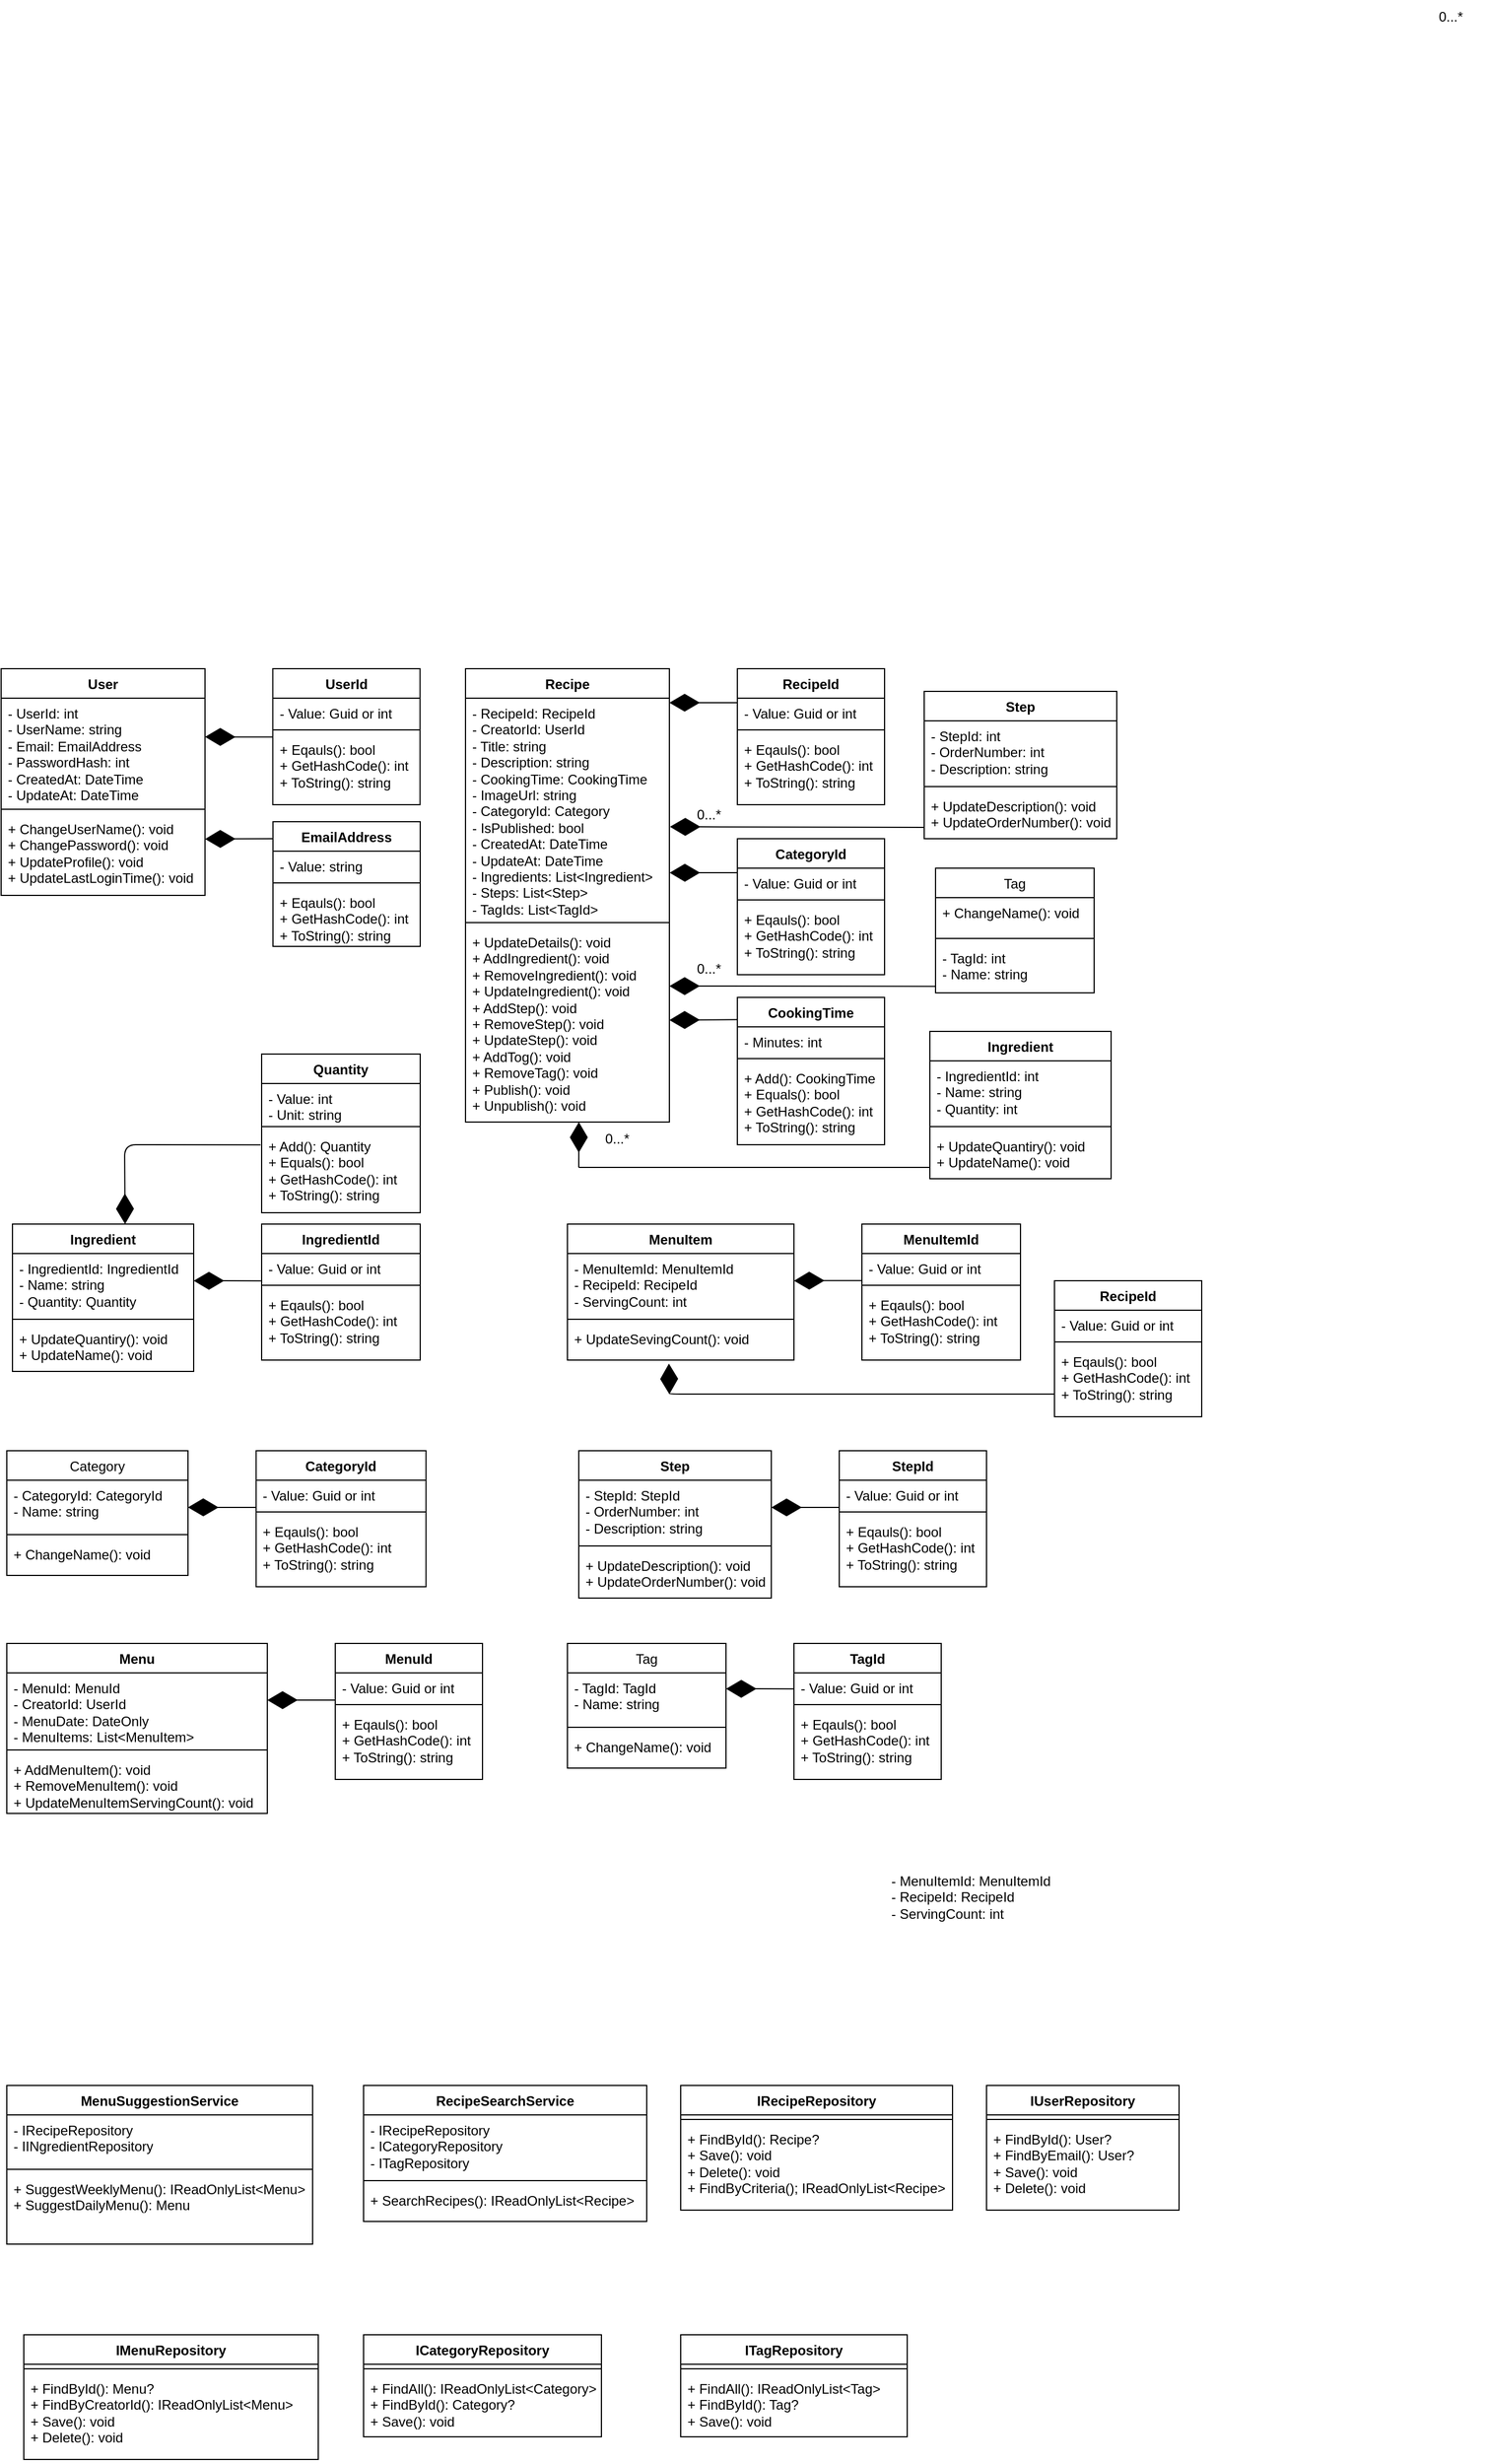 <mxfile>
    <diagram id="sV9kp7NGZVInr88m_-wX" name="クラス図">
        <mxGraphModel dx="368" dy="1905" grid="1" gridSize="10" guides="1" tooltips="1" connect="1" arrows="1" fold="1" page="1" pageScale="1" pageWidth="1169" pageHeight="1654" math="0" shadow="0">
            <root>
                <mxCell id="0"/>
                <mxCell id="2" value="Domain Layer" style="" parent="0"/>
                <mxCell id="14" value="User" style="swimlane;fontStyle=1;align=center;verticalAlign=top;childLayout=stackLayout;horizontal=1;startSize=26;horizontalStack=0;resizeParent=1;resizeParentMax=0;resizeLast=0;collapsible=1;marginBottom=0;whiteSpace=wrap;html=1;" parent="2" vertex="1">
                    <mxGeometry x="10" y="20" width="180" height="200" as="geometry"/>
                </mxCell>
                <mxCell id="252" value="" style="endArrow=diamondThin;endFill=1;endSize=24;html=1;entryX=0;entryY=0.035;entryDx=0;entryDy=0;exitX=-0.002;exitY=0.037;exitDx=0;exitDy=0;exitPerimeter=0;entryPerimeter=0;" edge="1" parent="14" source="53">
                    <mxGeometry width="160" relative="1" as="geometry">
                        <mxPoint x="120.16" y="59.746" as="sourcePoint"/>
                        <mxPoint x="180.0" y="60.17" as="targetPoint"/>
                    </mxGeometry>
                </mxCell>
                <mxCell id="15" value="- UserId: int&lt;div&gt;- UserName: string&lt;/div&gt;&lt;div&gt;- Email: EmailAddress&lt;/div&gt;&lt;div&gt;- PasswordHash: int&lt;/div&gt;&lt;div&gt;- CreatedAt: DateTime&lt;/div&gt;&lt;div&gt;- UpdateAt: DateTime&lt;/div&gt;" style="text;strokeColor=none;fillColor=none;align=left;verticalAlign=top;spacingLeft=4;spacingRight=4;overflow=hidden;rotatable=0;points=[[0,0.5],[1,0.5]];portConstraint=eastwest;whiteSpace=wrap;html=1;" parent="14" vertex="1">
                    <mxGeometry y="26" width="180" height="94" as="geometry"/>
                </mxCell>
                <mxCell id="16" value="" style="line;strokeWidth=1;fillColor=none;align=left;verticalAlign=middle;spacingTop=-1;spacingLeft=3;spacingRight=3;rotatable=0;labelPosition=right;points=[];portConstraint=eastwest;strokeColor=inherit;" parent="14" vertex="1">
                    <mxGeometry y="120" width="180" height="8" as="geometry"/>
                </mxCell>
                <mxCell id="285" value="" style="endArrow=diamondThin;endFill=1;endSize=24;html=1;entryX=0;entryY=0.035;entryDx=0;entryDy=0;exitX=-0.003;exitY=0.136;exitDx=0;exitDy=0;exitPerimeter=0;entryPerimeter=0;" edge="1" parent="14" source="90">
                    <mxGeometry width="160" relative="1" as="geometry">
                        <mxPoint x="120.0" y="149.996" as="sourcePoint"/>
                        <mxPoint x="180" y="150.25" as="targetPoint"/>
                    </mxGeometry>
                </mxCell>
                <mxCell id="17" value="&lt;div&gt;+ ChangeUserName(): void&lt;/div&gt;+ ChangePassword(): void&lt;div&gt;+ UpdateProfile(): void&lt;/div&gt;&lt;div&gt;+ UpdateLastLoginTime(): void&lt;/div&gt;" style="text;strokeColor=none;fillColor=none;align=left;verticalAlign=top;spacingLeft=4;spacingRight=4;overflow=hidden;rotatable=0;points=[[0,0.5],[1,0.5]];portConstraint=eastwest;whiteSpace=wrap;html=1;" parent="14" vertex="1">
                    <mxGeometry y="128" width="180" height="72" as="geometry"/>
                </mxCell>
                <mxCell id="22" value="Recipe" style="swimlane;fontStyle=1;align=center;verticalAlign=top;childLayout=stackLayout;horizontal=1;startSize=26;horizontalStack=0;resizeParent=1;resizeParentMax=0;resizeLast=0;collapsible=1;marginBottom=0;whiteSpace=wrap;html=1;" parent="2" vertex="1">
                    <mxGeometry x="420" y="20" width="180" height="400" as="geometry"/>
                </mxCell>
                <mxCell id="23" value="- RecipeId: RecipeId&lt;div&gt;&lt;font color=&quot;#000000&quot;&gt;- CreatorId: UserId&lt;br&gt;&lt;/font&gt;&lt;div&gt;- Title: string&lt;/div&gt;&lt;div&gt;- Description: string&lt;/div&gt;&lt;div&gt;- CookingTime: CookingTime&lt;/div&gt;&lt;div&gt;- ImageUrl: string&lt;/div&gt;&lt;div&gt;- CategoryId: Category&lt;/div&gt;&lt;/div&gt;&lt;div&gt;- IsPublished: bool&lt;/div&gt;&lt;div&gt;- CreatedAt: DateTime&lt;/div&gt;&lt;div&gt;- UpdateAt: DateTime&lt;/div&gt;&lt;div&gt;- Ingredients: List&amp;lt;Ingredient&amp;gt;&lt;/div&gt;&lt;div&gt;- Steps: List&amp;lt;Step&amp;gt;&lt;/div&gt;&lt;div&gt;- TagIds: List&amp;lt;TagId&amp;gt;&lt;/div&gt;" style="text;strokeColor=none;fillColor=none;align=left;verticalAlign=top;spacingLeft=4;spacingRight=4;overflow=hidden;rotatable=0;points=[[0,0.5],[1,0.5]];portConstraint=eastwest;whiteSpace=wrap;html=1;" parent="22" vertex="1">
                    <mxGeometry y="26" width="180" height="194" as="geometry"/>
                </mxCell>
                <mxCell id="24" value="" style="line;strokeWidth=1;fillColor=none;align=left;verticalAlign=middle;spacingTop=-1;spacingLeft=3;spacingRight=3;rotatable=0;labelPosition=right;points=[];portConstraint=eastwest;strokeColor=inherit;" parent="22" vertex="1">
                    <mxGeometry y="220" width="180" height="8" as="geometry"/>
                </mxCell>
                <mxCell id="283" value="" style="endArrow=diamondThin;endFill=1;endSize=24;html=1;entryX=0;entryY=0.035;entryDx=0;entryDy=0;exitX=0;exitY=0.151;exitDx=0;exitDy=0;exitPerimeter=0;entryPerimeter=0;" edge="1" parent="22" source="82">
                    <mxGeometry width="160" relative="1" as="geometry">
                        <mxPoint x="120" y="310" as="sourcePoint"/>
                        <mxPoint x="180" y="310" as="targetPoint"/>
                    </mxGeometry>
                </mxCell>
                <mxCell id="25" value="&lt;div&gt;+ UpdateDetails(): void&lt;/div&gt;&lt;div&gt;+ AddIngredient(): void&lt;/div&gt;&lt;div&gt;+ RemoveIngredient(): void&lt;/div&gt;&lt;div&gt;+ UpdateIngredient(): void&lt;/div&gt;&lt;div&gt;+ AddStep(): void&lt;/div&gt;&lt;div&gt;+ RemoveStep(): void&lt;/div&gt;&lt;div&gt;+ UpdateStep(): void&lt;/div&gt;+ AddTog(): void&lt;div&gt;+ RemoveTag(): void&lt;/div&gt;&lt;div&gt;+ Publish(): void&lt;/div&gt;&lt;div&gt;+ Unpublish(): void&lt;/div&gt;" style="text;strokeColor=none;fillColor=none;align=left;verticalAlign=top;spacingLeft=4;spacingRight=4;overflow=hidden;rotatable=0;points=[[0,0.5],[1,0.5]];portConstraint=eastwest;whiteSpace=wrap;html=1;" parent="22" vertex="1">
                    <mxGeometry y="228" width="180" height="172" as="geometry"/>
                </mxCell>
                <mxCell id="30" value="Step" style="swimlane;fontStyle=1;align=center;verticalAlign=top;childLayout=stackLayout;horizontal=1;startSize=26;horizontalStack=0;resizeParent=1;resizeParentMax=0;resizeLast=0;collapsible=1;marginBottom=0;whiteSpace=wrap;html=1;" parent="2" vertex="1">
                    <mxGeometry x="520" y="710" width="170" height="130" as="geometry"/>
                </mxCell>
                <mxCell id="270" value="" style="endArrow=diamondThin;endFill=1;endSize=24;html=1;entryX=0;entryY=0.035;entryDx=0;entryDy=0;entryPerimeter=0;" edge="1" parent="30">
                    <mxGeometry width="160" relative="1" as="geometry">
                        <mxPoint x="230.139" y="50" as="sourcePoint"/>
                        <mxPoint x="170" y="50" as="targetPoint"/>
                    </mxGeometry>
                </mxCell>
                <mxCell id="31" value="- StepId: StepId&lt;div&gt;- OrderNumber: int&lt;/div&gt;&lt;div&gt;- Description: string&lt;/div&gt;" style="text;strokeColor=none;fillColor=none;align=left;verticalAlign=top;spacingLeft=4;spacingRight=4;overflow=hidden;rotatable=0;points=[[0,0.5],[1,0.5]];portConstraint=eastwest;whiteSpace=wrap;html=1;" parent="30" vertex="1">
                    <mxGeometry y="26" width="170" height="54" as="geometry"/>
                </mxCell>
                <mxCell id="32" value="" style="line;strokeWidth=1;fillColor=none;align=left;verticalAlign=middle;spacingTop=-1;spacingLeft=3;spacingRight=3;rotatable=0;labelPosition=right;points=[];portConstraint=eastwest;strokeColor=inherit;" parent="30" vertex="1">
                    <mxGeometry y="80" width="170" height="8" as="geometry"/>
                </mxCell>
                <mxCell id="33" value="&lt;div&gt;+ UpdateDescription(): void&lt;/div&gt;&lt;div&gt;+ UpdateOrderNumber(): void&lt;/div&gt;" style="text;strokeColor=none;fillColor=none;align=left;verticalAlign=top;spacingLeft=4;spacingRight=4;overflow=hidden;rotatable=0;points=[[0,0.5],[1,0.5]];portConstraint=eastwest;whiteSpace=wrap;html=1;" parent="30" vertex="1">
                    <mxGeometry y="88" width="170" height="42" as="geometry"/>
                </mxCell>
                <mxCell id="34" value="Menu" style="swimlane;fontStyle=1;align=center;verticalAlign=top;childLayout=stackLayout;horizontal=1;startSize=26;horizontalStack=0;resizeParent=1;resizeParentMax=0;resizeLast=0;collapsible=1;marginBottom=0;whiteSpace=wrap;html=1;" parent="2" vertex="1">
                    <mxGeometry x="15" y="880" width="230" height="150" as="geometry"/>
                </mxCell>
                <mxCell id="257" value="" style="endArrow=diamondThin;endFill=1;endSize=24;html=1;exitX=0;exitY=1.002;exitDx=0;exitDy=0;exitPerimeter=0;" edge="1" parent="34" source="55">
                    <mxGeometry width="160" relative="1" as="geometry">
                        <mxPoint x="155" y="49.33" as="sourcePoint"/>
                        <mxPoint x="230" y="50" as="targetPoint"/>
                    </mxGeometry>
                </mxCell>
                <mxCell id="35" value="- MenuId: MenuId&lt;div&gt;- CreatorId: UserId&lt;/div&gt;&lt;div&gt;- MenuDate: DateOnly&lt;/div&gt;&lt;div&gt;- MenuItems: List&amp;lt;MenuItem&amp;gt;&lt;/div&gt;" style="text;strokeColor=none;fillColor=none;align=left;verticalAlign=top;spacingLeft=4;spacingRight=4;overflow=hidden;rotatable=0;points=[[0,0.5],[1,0.5]];portConstraint=eastwest;whiteSpace=wrap;html=1;" parent="34" vertex="1">
                    <mxGeometry y="26" width="230" height="64" as="geometry"/>
                </mxCell>
                <mxCell id="36" value="" style="line;strokeWidth=1;fillColor=none;align=left;verticalAlign=middle;spacingTop=-1;spacingLeft=3;spacingRight=3;rotatable=0;labelPosition=right;points=[];portConstraint=eastwest;strokeColor=inherit;" parent="34" vertex="1">
                    <mxGeometry y="90" width="230" height="8" as="geometry"/>
                </mxCell>
                <mxCell id="37" value="&lt;div&gt;+ AddMenuItem(): void&lt;/div&gt;&lt;div&gt;+ RemoveMenuItem(): void&lt;/div&gt;&lt;div&gt;+ UpdateMenuItemServingCount(): void&lt;/div&gt;" style="text;strokeColor=none;fillColor=none;align=left;verticalAlign=top;spacingLeft=4;spacingRight=4;overflow=hidden;rotatable=0;points=[[0,0.5],[1,0.5]];portConstraint=eastwest;whiteSpace=wrap;html=1;" parent="34" vertex="1">
                    <mxGeometry y="98" width="230" height="52" as="geometry"/>
                </mxCell>
                <mxCell id="38" value="MenuItem" style="swimlane;fontStyle=1;align=center;verticalAlign=top;childLayout=stackLayout;horizontal=1;startSize=26;horizontalStack=0;resizeParent=1;resizeParentMax=0;resizeLast=0;collapsible=1;marginBottom=0;whiteSpace=wrap;html=1;" parent="2" vertex="1">
                    <mxGeometry x="510" y="510" width="200" height="120" as="geometry"/>
                </mxCell>
                <mxCell id="272" value="" style="endArrow=diamondThin;endFill=1;endSize=24;html=1;entryX=0;entryY=0.035;entryDx=0;entryDy=0;entryPerimeter=0;exitX=0.002;exitY=0.993;exitDx=0;exitDy=0;exitPerimeter=0;" edge="1" parent="38" source="79">
                    <mxGeometry width="160" relative="1" as="geometry">
                        <mxPoint x="259" y="50" as="sourcePoint"/>
                        <mxPoint x="200" y="50" as="targetPoint"/>
                    </mxGeometry>
                </mxCell>
                <mxCell id="39" value="- MenuItemId: MenuItemId&lt;div&gt;- RecipeId: RecipeId&lt;/div&gt;&lt;div&gt;- ServingCount: int&lt;/div&gt;" style="text;strokeColor=none;fillColor=none;align=left;verticalAlign=top;spacingLeft=4;spacingRight=4;overflow=hidden;rotatable=0;points=[[0,0.5],[1,0.5]];portConstraint=eastwest;whiteSpace=wrap;html=1;" parent="38" vertex="1">
                    <mxGeometry y="26" width="200" height="54" as="geometry"/>
                </mxCell>
                <mxCell id="40" value="" style="line;strokeWidth=1;fillColor=none;align=left;verticalAlign=middle;spacingTop=-1;spacingLeft=3;spacingRight=3;rotatable=0;labelPosition=right;points=[];portConstraint=eastwest;strokeColor=inherit;" parent="38" vertex="1">
                    <mxGeometry y="80" width="200" height="8" as="geometry"/>
                </mxCell>
                <mxCell id="41" value="+ UpdateSevingCount(): void" style="text;strokeColor=none;fillColor=none;align=left;verticalAlign=top;spacingLeft=4;spacingRight=4;overflow=hidden;rotatable=0;points=[[0,0.5],[1,0.5]];portConstraint=eastwest;whiteSpace=wrap;html=1;" parent="38" vertex="1">
                    <mxGeometry y="88" width="200" height="32" as="geometry"/>
                </mxCell>
                <mxCell id="42" value="Category" style="swimlane;fontStyle=0;align=center;verticalAlign=top;childLayout=stackLayout;horizontal=1;startSize=26;horizontalStack=0;resizeParent=1;resizeParentMax=0;resizeLast=0;collapsible=1;marginBottom=0;whiteSpace=wrap;html=1;" parent="2" vertex="1">
                    <mxGeometry x="15" y="710" width="160" height="110" as="geometry"/>
                </mxCell>
                <mxCell id="43" value="- CategoryId: CategoryId&lt;div&gt;- Name: string&lt;/div&gt;" style="text;strokeColor=none;fillColor=none;align=left;verticalAlign=top;spacingLeft=4;spacingRight=4;overflow=hidden;rotatable=0;points=[[0,0.5],[1,0.5]];portConstraint=eastwest;whiteSpace=wrap;html=1;" parent="42" vertex="1">
                    <mxGeometry y="26" width="160" height="44" as="geometry"/>
                </mxCell>
                <mxCell id="44" value="" style="line;strokeWidth=1;fillColor=none;align=left;verticalAlign=middle;spacingTop=-1;spacingLeft=3;spacingRight=3;rotatable=0;labelPosition=right;points=[];portConstraint=eastwest;strokeColor=inherit;" parent="42" vertex="1">
                    <mxGeometry y="70" width="160" height="8" as="geometry"/>
                </mxCell>
                <mxCell id="45" value="+ ChangeName(): void" style="text;strokeColor=none;fillColor=none;align=left;verticalAlign=top;spacingLeft=4;spacingRight=4;overflow=hidden;rotatable=0;points=[[0,0.5],[1,0.5]];portConstraint=eastwest;whiteSpace=wrap;html=1;" parent="42" vertex="1">
                    <mxGeometry y="78" width="160" height="32" as="geometry"/>
                </mxCell>
                <mxCell id="46" value="Tag" style="swimlane;fontStyle=0;align=center;verticalAlign=top;childLayout=stackLayout;horizontal=1;startSize=26;horizontalStack=0;resizeParent=1;resizeParentMax=0;resizeLast=0;collapsible=1;marginBottom=0;whiteSpace=wrap;html=1;" parent="2" vertex="1">
                    <mxGeometry x="510" y="880" width="140" height="110" as="geometry"/>
                </mxCell>
                <mxCell id="263" value="" style="endArrow=diamondThin;endFill=1;endSize=24;html=1;entryX=0;entryY=0.035;entryDx=0;entryDy=0;exitX=0.001;exitY=0.589;exitDx=0;exitDy=0;exitPerimeter=0;entryPerimeter=0;" edge="1" parent="46" source="67">
                    <mxGeometry width="160" relative="1" as="geometry">
                        <mxPoint x="80" y="40.0" as="sourcePoint"/>
                        <mxPoint x="140" y="40.0" as="targetPoint"/>
                    </mxGeometry>
                </mxCell>
                <mxCell id="47" value="- TagId: TagId&lt;div&gt;- Name: string&lt;/div&gt;" style="text;strokeColor=none;fillColor=none;align=left;verticalAlign=top;spacingLeft=4;spacingRight=4;overflow=hidden;rotatable=0;points=[[0,0.5],[1,0.5]];portConstraint=eastwest;whiteSpace=wrap;html=1;" parent="46" vertex="1">
                    <mxGeometry y="26" width="140" height="44" as="geometry"/>
                </mxCell>
                <mxCell id="48" value="" style="line;strokeWidth=1;fillColor=none;align=left;verticalAlign=middle;spacingTop=-1;spacingLeft=3;spacingRight=3;rotatable=0;labelPosition=right;points=[];portConstraint=eastwest;strokeColor=inherit;" parent="46" vertex="1">
                    <mxGeometry y="70" width="140" height="8" as="geometry"/>
                </mxCell>
                <mxCell id="49" value="+ ChangeName(): void" style="text;strokeColor=none;fillColor=none;align=left;verticalAlign=top;spacingLeft=4;spacingRight=4;overflow=hidden;rotatable=0;points=[[0,0.5],[1,0.5]];portConstraint=eastwest;whiteSpace=wrap;html=1;" parent="46" vertex="1">
                    <mxGeometry y="78" width="140" height="32" as="geometry"/>
                </mxCell>
                <mxCell id="50" value="UserId" style="swimlane;fontStyle=1;align=center;verticalAlign=top;childLayout=stackLayout;horizontal=1;startSize=26;horizontalStack=0;resizeParent=1;resizeParentMax=0;resizeLast=0;collapsible=1;marginBottom=0;whiteSpace=wrap;html=1;" parent="2" vertex="1">
                    <mxGeometry x="249.84" y="20" width="130" height="120" as="geometry"/>
                </mxCell>
                <mxCell id="51" value="- Value: Guid or int" style="text;strokeColor=none;fillColor=none;align=left;verticalAlign=top;spacingLeft=4;spacingRight=4;overflow=hidden;rotatable=0;points=[[0,0.5],[1,0.5]];portConstraint=eastwest;whiteSpace=wrap;html=1;" parent="50" vertex="1">
                    <mxGeometry y="26" width="130" height="24" as="geometry"/>
                </mxCell>
                <mxCell id="52" value="" style="line;strokeWidth=1;fillColor=none;align=left;verticalAlign=middle;spacingTop=-1;spacingLeft=3;spacingRight=3;rotatable=0;labelPosition=right;points=[];portConstraint=eastwest;strokeColor=inherit;" parent="50" vertex="1">
                    <mxGeometry y="50" width="130" height="8" as="geometry"/>
                </mxCell>
                <mxCell id="53" value="&lt;div&gt;+ Eqauls(): bool&lt;/div&gt;&lt;div&gt;+ GetHashCode(): int&lt;/div&gt;&lt;div&gt;+ ToString(): string&lt;/div&gt;" style="text;strokeColor=none;fillColor=none;align=left;verticalAlign=top;spacingLeft=4;spacingRight=4;overflow=hidden;rotatable=0;points=[[0,0.5],[1,0.5]];portConstraint=eastwest;whiteSpace=wrap;html=1;" parent="50" vertex="1">
                    <mxGeometry y="58" width="130" height="62" as="geometry"/>
                </mxCell>
                <mxCell id="54" value="MenuId" style="swimlane;fontStyle=1;align=center;verticalAlign=top;childLayout=stackLayout;horizontal=1;startSize=26;horizontalStack=0;resizeParent=1;resizeParentMax=0;resizeLast=0;collapsible=1;marginBottom=0;whiteSpace=wrap;html=1;" parent="2" vertex="1">
                    <mxGeometry x="305" y="880" width="130" height="120" as="geometry"/>
                </mxCell>
                <mxCell id="55" value="- Value: Guid or int" style="text;strokeColor=none;fillColor=none;align=left;verticalAlign=top;spacingLeft=4;spacingRight=4;overflow=hidden;rotatable=0;points=[[0,0.5],[1,0.5]];portConstraint=eastwest;whiteSpace=wrap;html=1;" parent="54" vertex="1">
                    <mxGeometry y="26" width="130" height="24" as="geometry"/>
                </mxCell>
                <mxCell id="56" value="" style="line;strokeWidth=1;fillColor=none;align=left;verticalAlign=middle;spacingTop=-1;spacingLeft=3;spacingRight=3;rotatable=0;labelPosition=right;points=[];portConstraint=eastwest;strokeColor=inherit;" parent="54" vertex="1">
                    <mxGeometry y="50" width="130" height="8" as="geometry"/>
                </mxCell>
                <mxCell id="57" value="&lt;div&gt;+ Eqauls(): bool&lt;/div&gt;&lt;div&gt;+ GetHashCode(): int&lt;/div&gt;&lt;div&gt;+ ToString(): string&lt;/div&gt;" style="text;strokeColor=none;fillColor=none;align=left;verticalAlign=top;spacingLeft=4;spacingRight=4;overflow=hidden;rotatable=0;points=[[0,0.5],[1,0.5]];portConstraint=eastwest;whiteSpace=wrap;html=1;" parent="54" vertex="1">
                    <mxGeometry y="58" width="130" height="62" as="geometry"/>
                </mxCell>
                <mxCell id="58" value="CategoryId" style="swimlane;fontStyle=1;align=center;verticalAlign=top;childLayout=stackLayout;horizontal=1;startSize=26;horizontalStack=0;resizeParent=1;resizeParentMax=0;resizeLast=0;collapsible=1;marginBottom=0;whiteSpace=wrap;html=1;" parent="2" vertex="1">
                    <mxGeometry x="660" y="170" width="130" height="120" as="geometry"/>
                </mxCell>
                <mxCell id="59" value="- Value: Guid or int" style="text;strokeColor=none;fillColor=none;align=left;verticalAlign=top;spacingLeft=4;spacingRight=4;overflow=hidden;rotatable=0;points=[[0,0.5],[1,0.5]];portConstraint=eastwest;whiteSpace=wrap;html=1;" parent="58" vertex="1">
                    <mxGeometry y="26" width="130" height="24" as="geometry"/>
                </mxCell>
                <mxCell id="60" value="" style="line;strokeWidth=1;fillColor=none;align=left;verticalAlign=middle;spacingTop=-1;spacingLeft=3;spacingRight=3;rotatable=0;labelPosition=right;points=[];portConstraint=eastwest;strokeColor=inherit;" parent="58" vertex="1">
                    <mxGeometry y="50" width="130" height="8" as="geometry"/>
                </mxCell>
                <mxCell id="61" value="&lt;div&gt;+ Eqauls(): bool&lt;/div&gt;&lt;div&gt;+ GetHashCode(): int&lt;/div&gt;&lt;div&gt;+ ToString(): string&lt;/div&gt;" style="text;strokeColor=none;fillColor=none;align=left;verticalAlign=top;spacingLeft=4;spacingRight=4;overflow=hidden;rotatable=0;points=[[0,0.5],[1,0.5]];portConstraint=eastwest;whiteSpace=wrap;html=1;" parent="58" vertex="1">
                    <mxGeometry y="58" width="130" height="62" as="geometry"/>
                </mxCell>
                <mxCell id="62" value="RecipeId" style="swimlane;fontStyle=1;align=center;verticalAlign=top;childLayout=stackLayout;horizontal=1;startSize=26;horizontalStack=0;resizeParent=1;resizeParentMax=0;resizeLast=0;collapsible=1;marginBottom=0;whiteSpace=wrap;html=1;" parent="2" vertex="1">
                    <mxGeometry x="660" y="20" width="130" height="120" as="geometry"/>
                </mxCell>
                <mxCell id="63" value="- Value: Guid or int" style="text;strokeColor=none;fillColor=none;align=left;verticalAlign=top;spacingLeft=4;spacingRight=4;overflow=hidden;rotatable=0;points=[[0,0.5],[1,0.5]];portConstraint=eastwest;whiteSpace=wrap;html=1;" parent="62" vertex="1">
                    <mxGeometry y="26" width="130" height="24" as="geometry"/>
                </mxCell>
                <mxCell id="64" value="" style="line;strokeWidth=1;fillColor=none;align=left;verticalAlign=middle;spacingTop=-1;spacingLeft=3;spacingRight=3;rotatable=0;labelPosition=right;points=[];portConstraint=eastwest;strokeColor=inherit;" parent="62" vertex="1">
                    <mxGeometry y="50" width="130" height="8" as="geometry"/>
                </mxCell>
                <mxCell id="65" value="&lt;div&gt;+ Eqauls(): bool&lt;/div&gt;&lt;div&gt;+ GetHashCode(): int&lt;/div&gt;&lt;div&gt;+ ToString(): string&lt;/div&gt;" style="text;strokeColor=none;fillColor=none;align=left;verticalAlign=top;spacingLeft=4;spacingRight=4;overflow=hidden;rotatable=0;points=[[0,0.5],[1,0.5]];portConstraint=eastwest;whiteSpace=wrap;html=1;" parent="62" vertex="1">
                    <mxGeometry y="58" width="130" height="62" as="geometry"/>
                </mxCell>
                <mxCell id="66" value="TagId&lt;span style=&quot;font-family: monospace; font-size: 0px; font-weight: 400; text-align: start; text-wrap-mode: nowrap;&quot;&gt;%3CmxGraphModel%3E%3Croot%3E%3CmxCell%20id%3D%220%22%2F%3E%3CmxCell%20id%3D%221%22%20parent%3D%220%22%2F%3E%3CmxCell%20id%3D%222%22%20value%3D%22RecipeId%22%20style%3D%22swimlane%3BfontStyle%3D1%3Balign%3Dcenter%3BverticalAlign%3Dtop%3BchildLayout%3DstackLayout%3Bhorizontal%3D1%3BstartSize%3D26%3BhorizontalStack%3D0%3BresizeParent%3D1%3BresizeParentMax%3D0%3BresizeLast%3D0%3Bcollapsible%3D1%3BmarginBottom%3D0%3BwhiteSpace%3Dwrap%3Bhtml%3D1%3B%22%20vertex%3D%221%22%20parent%3D%221%22%3E%3CmxGeometry%20x%3D%22810%22%20y%3D%22800%22%20width%3D%22130%22%20height%3D%22120%22%20as%3D%22geometry%22%2F%3E%3C%2FmxCell%3E%3CmxCell%20id%3D%223%22%20value%3D%22-%20Value%3A%20Guid%20or%20int%22%20style%3D%22text%3BstrokeColor%3Dnone%3BfillColor%3Dnone%3Balign%3Dleft%3BverticalAlign%3Dtop%3BspacingLeft%3D4%3BspacingRight%3D4%3Boverflow%3Dhidden%3Brotatable%3D0%3Bpoints%3D%5B%5B0%2C0.5%5D%2C%5B1%2C0.5%5D%5D%3BportConstraint%3Deastwest%3BwhiteSpace%3Dwrap%3Bhtml%3D1%3B%22%20vertex%3D%221%22%20parent%3D%222%22%3E%3CmxGeometry%20y%3D%2226%22%20width%3D%22130%22%20height%3D%2224%22%20as%3D%22geometry%22%2F%3E%3C%2FmxCell%3E%3CmxCell%20id%3D%224%22%20value%3D%22%22%20style%3D%22line%3BstrokeWidth%3D1%3BfillColor%3Dnone%3Balign%3Dleft%3BverticalAlign%3Dmiddle%3BspacingTop%3D-1%3BspacingLeft%3D3%3BspacingRight%3D3%3Brotatable%3D0%3BlabelPosition%3Dright%3Bpoints%3D%5B%5D%3BportConstraint%3Deastwest%3BstrokeColor%3Dinherit%3B%22%20vertex%3D%221%22%20parent%3D%222%22%3E%3CmxGeometry%20y%3D%2250%22%20width%3D%22130%22%20height%3D%228%22%20as%3D%22geometry%22%2F%3E%3C%2FmxCell%3E%3CmxCell%20id%3D%225%22%20value%3D%22%26lt%3Bdiv%26gt%3B%2B%20Eqauls()%26lt%3B%2Fdiv%26gt%3B%26lt%3Bdiv%26gt%3B%2B%20GetHashCode()%26lt%3B%2Fdiv%26gt%3B%26lt%3Bdiv%26gt%3B%2B%20ToString()%26lt%3B%2Fdiv%26gt%3B%22%20style%3D%22text%3BstrokeColor%3Dnone%3BfillColor%3Dnone%3Balign%3Dleft%3BverticalAlign%3Dtop%3BspacingLeft%3D4%3BspacingRight%3D4%3Boverflow%3Dhidden%3Brotatable%3D0%3Bpoints%3D%5B%5B0%2C0.5%5D%2C%5B1%2C0.5%5D%5D%3BportConstraint%3Deastwest%3BwhiteSpace%3Dwrap%3Bhtml%3D1%3B%22%20vertex%3D%221%22%20parent%3D%222%22%3E%3CmxGeometry%20y%3D%2258%22%20width%3D%22130%22%20height%3D%2262%22%20as%3D%22geometry%22%2F%3E%3C%2FmxCell%3E%3C%2Froot%3E%3C%2FmxGraphModel%3E&lt;/span&gt;" style="swimlane;fontStyle=1;align=center;verticalAlign=top;childLayout=stackLayout;horizontal=1;startSize=26;horizontalStack=0;resizeParent=1;resizeParentMax=0;resizeLast=0;collapsible=1;marginBottom=0;whiteSpace=wrap;html=1;" parent="2" vertex="1">
                    <mxGeometry x="710" y="880" width="130" height="120" as="geometry"/>
                </mxCell>
                <mxCell id="67" value="- Value: Guid or int" style="text;strokeColor=none;fillColor=none;align=left;verticalAlign=top;spacingLeft=4;spacingRight=4;overflow=hidden;rotatable=0;points=[[0,0.5],[1,0.5]];portConstraint=eastwest;whiteSpace=wrap;html=1;" parent="66" vertex="1">
                    <mxGeometry y="26" width="130" height="24" as="geometry"/>
                </mxCell>
                <mxCell id="68" value="" style="line;strokeWidth=1;fillColor=none;align=left;verticalAlign=middle;spacingTop=-1;spacingLeft=3;spacingRight=3;rotatable=0;labelPosition=right;points=[];portConstraint=eastwest;strokeColor=inherit;" parent="66" vertex="1">
                    <mxGeometry y="50" width="130" height="8" as="geometry"/>
                </mxCell>
                <mxCell id="69" value="&lt;div&gt;+ Eqauls(): bool&lt;/div&gt;&lt;div&gt;+ GetHashCode(): int&lt;/div&gt;&lt;div&gt;+ ToString(): string&lt;/div&gt;" style="text;strokeColor=none;fillColor=none;align=left;verticalAlign=top;spacingLeft=4;spacingRight=4;overflow=hidden;rotatable=0;points=[[0,0.5],[1,0.5]];portConstraint=eastwest;whiteSpace=wrap;html=1;" parent="66" vertex="1">
                    <mxGeometry y="58" width="130" height="62" as="geometry"/>
                </mxCell>
                <mxCell id="74" value="StepId" style="swimlane;fontStyle=1;align=center;verticalAlign=top;childLayout=stackLayout;horizontal=1;startSize=26;horizontalStack=0;resizeParent=1;resizeParentMax=0;resizeLast=0;collapsible=1;marginBottom=0;whiteSpace=wrap;html=1;" parent="2" vertex="1">
                    <mxGeometry x="750" y="710" width="130" height="120" as="geometry"/>
                </mxCell>
                <mxCell id="75" value="- Value: Guid or int" style="text;strokeColor=none;fillColor=none;align=left;verticalAlign=top;spacingLeft=4;spacingRight=4;overflow=hidden;rotatable=0;points=[[0,0.5],[1,0.5]];portConstraint=eastwest;whiteSpace=wrap;html=1;" parent="74" vertex="1">
                    <mxGeometry y="26" width="130" height="24" as="geometry"/>
                </mxCell>
                <mxCell id="76" value="" style="line;strokeWidth=1;fillColor=none;align=left;verticalAlign=middle;spacingTop=-1;spacingLeft=3;spacingRight=3;rotatable=0;labelPosition=right;points=[];portConstraint=eastwest;strokeColor=inherit;" parent="74" vertex="1">
                    <mxGeometry y="50" width="130" height="8" as="geometry"/>
                </mxCell>
                <mxCell id="77" value="&lt;div&gt;+ Eqauls(): bool&lt;/div&gt;&lt;div&gt;+ GetHashCode(): int&lt;/div&gt;&lt;div&gt;+ ToString(): string&lt;/div&gt;" style="text;strokeColor=none;fillColor=none;align=left;verticalAlign=top;spacingLeft=4;spacingRight=4;overflow=hidden;rotatable=0;points=[[0,0.5],[1,0.5]];portConstraint=eastwest;whiteSpace=wrap;html=1;" parent="74" vertex="1">
                    <mxGeometry y="58" width="130" height="62" as="geometry"/>
                </mxCell>
                <mxCell id="78" value="MenuItemId" style="swimlane;fontStyle=1;align=center;verticalAlign=top;childLayout=stackLayout;horizontal=1;startSize=26;horizontalStack=0;resizeParent=1;resizeParentMax=0;resizeLast=0;collapsible=1;marginBottom=0;whiteSpace=wrap;html=1;" parent="2" vertex="1">
                    <mxGeometry x="770" y="510" width="140" height="120" as="geometry"/>
                </mxCell>
                <mxCell id="79" value="- Value: Guid or int" style="text;strokeColor=none;fillColor=none;align=left;verticalAlign=top;spacingLeft=4;spacingRight=4;overflow=hidden;rotatable=0;points=[[0,0.5],[1,0.5]];portConstraint=eastwest;whiteSpace=wrap;html=1;" parent="78" vertex="1">
                    <mxGeometry y="26" width="140" height="24" as="geometry"/>
                </mxCell>
                <mxCell id="80" value="" style="line;strokeWidth=1;fillColor=none;align=left;verticalAlign=middle;spacingTop=-1;spacingLeft=3;spacingRight=3;rotatable=0;labelPosition=right;points=[];portConstraint=eastwest;strokeColor=inherit;" parent="78" vertex="1">
                    <mxGeometry y="50" width="140" height="8" as="geometry"/>
                </mxCell>
                <mxCell id="81" value="&lt;div&gt;+ Eqauls(): bool&lt;/div&gt;&lt;div&gt;+ GetHashCode(): int&lt;/div&gt;&lt;div&gt;+ ToString(): string&lt;/div&gt;" style="text;strokeColor=none;fillColor=none;align=left;verticalAlign=top;spacingLeft=4;spacingRight=4;overflow=hidden;rotatable=0;points=[[0,0.5],[1,0.5]];portConstraint=eastwest;whiteSpace=wrap;html=1;" parent="78" vertex="1">
                    <mxGeometry y="58" width="140" height="62" as="geometry"/>
                </mxCell>
                <mxCell id="82" value="CookingTime" style="swimlane;fontStyle=1;align=center;verticalAlign=top;childLayout=stackLayout;horizontal=1;startSize=26;horizontalStack=0;resizeParent=1;resizeParentMax=0;resizeLast=0;collapsible=1;marginBottom=0;whiteSpace=wrap;html=1;" parent="2" vertex="1">
                    <mxGeometry x="660" y="310" width="130" height="130" as="geometry"/>
                </mxCell>
                <mxCell id="83" value="- Minutes: int" style="text;strokeColor=none;fillColor=none;align=left;verticalAlign=top;spacingLeft=4;spacingRight=4;overflow=hidden;rotatable=0;points=[[0,0.5],[1,0.5]];portConstraint=eastwest;whiteSpace=wrap;html=1;" parent="82" vertex="1">
                    <mxGeometry y="26" width="130" height="24" as="geometry"/>
                </mxCell>
                <mxCell id="84" value="" style="line;strokeWidth=1;fillColor=none;align=left;verticalAlign=middle;spacingTop=-1;spacingLeft=3;spacingRight=3;rotatable=0;labelPosition=right;points=[];portConstraint=eastwest;strokeColor=inherit;" parent="82" vertex="1">
                    <mxGeometry y="50" width="130" height="8" as="geometry"/>
                </mxCell>
                <mxCell id="85" value="&lt;div&gt;+ Add(): CookingTime&lt;/div&gt;&lt;div&gt;+ Equals(): bool&lt;/div&gt;&lt;div&gt;+ GetHashCode(): int&lt;/div&gt;&lt;div&gt;+ ToString(): string&lt;/div&gt;" style="text;strokeColor=none;fillColor=none;align=left;verticalAlign=top;spacingLeft=4;spacingRight=4;overflow=hidden;rotatable=0;points=[[0,0.5],[1,0.5]];portConstraint=eastwest;whiteSpace=wrap;html=1;" parent="82" vertex="1">
                    <mxGeometry y="58" width="130" height="72" as="geometry"/>
                </mxCell>
                <mxCell id="90" value="EmailAddress" style="swimlane;fontStyle=1;align=center;verticalAlign=top;childLayout=stackLayout;horizontal=1;startSize=26;horizontalStack=0;resizeParent=1;resizeParentMax=0;resizeLast=0;collapsible=1;marginBottom=0;whiteSpace=wrap;html=1;" parent="2" vertex="1">
                    <mxGeometry x="250" y="155" width="130" height="110" as="geometry"/>
                </mxCell>
                <mxCell id="91" value="- Value: string" style="text;strokeColor=none;fillColor=none;align=left;verticalAlign=top;spacingLeft=4;spacingRight=4;overflow=hidden;rotatable=0;points=[[0,0.5],[1,0.5]];portConstraint=eastwest;whiteSpace=wrap;html=1;" parent="90" vertex="1">
                    <mxGeometry y="26" width="130" height="24" as="geometry"/>
                </mxCell>
                <mxCell id="92" value="" style="line;strokeWidth=1;fillColor=none;align=left;verticalAlign=middle;spacingTop=-1;spacingLeft=3;spacingRight=3;rotatable=0;labelPosition=right;points=[];portConstraint=eastwest;strokeColor=inherit;" parent="90" vertex="1">
                    <mxGeometry y="50" width="130" height="8" as="geometry"/>
                </mxCell>
                <mxCell id="93" value="&lt;div&gt;+ Eqauls(): bool&lt;/div&gt;&lt;div&gt;+ GetHashCode(): int&lt;/div&gt;&lt;div&gt;+ ToString(): string&lt;/div&gt;" style="text;strokeColor=none;fillColor=none;align=left;verticalAlign=top;spacingLeft=4;spacingRight=4;overflow=hidden;rotatable=0;points=[[0,0.5],[1,0.5]];portConstraint=eastwest;whiteSpace=wrap;html=1;" parent="90" vertex="1">
                    <mxGeometry y="58" width="130" height="52" as="geometry"/>
                </mxCell>
                <mxCell id="94" value="MenuSuggestionService" style="swimlane;fontStyle=1;align=center;verticalAlign=top;childLayout=stackLayout;horizontal=1;startSize=26;horizontalStack=0;resizeParent=1;resizeParentMax=0;resizeLast=0;collapsible=1;marginBottom=0;whiteSpace=wrap;html=1;" parent="2" vertex="1">
                    <mxGeometry x="15" y="1270" width="270" height="140" as="geometry"/>
                </mxCell>
                <mxCell id="95" value="- IRecipeRepository&lt;div&gt;- IINgredientRepository&lt;/div&gt;" style="text;strokeColor=none;fillColor=none;align=left;verticalAlign=top;spacingLeft=4;spacingRight=4;overflow=hidden;rotatable=0;points=[[0,0.5],[1,0.5]];portConstraint=eastwest;whiteSpace=wrap;html=1;" parent="94" vertex="1">
                    <mxGeometry y="26" width="270" height="44" as="geometry"/>
                </mxCell>
                <mxCell id="96" value="" style="line;strokeWidth=1;fillColor=none;align=left;verticalAlign=middle;spacingTop=-1;spacingLeft=3;spacingRight=3;rotatable=0;labelPosition=right;points=[];portConstraint=eastwest;strokeColor=inherit;" parent="94" vertex="1">
                    <mxGeometry y="70" width="270" height="8" as="geometry"/>
                </mxCell>
                <mxCell id="97" value="&lt;div&gt;+ SuggestWeeklyMenu(): IReadOnlyList&amp;lt;Menu&amp;gt;&lt;/div&gt;&lt;div&gt;+ SuggestDailyMenu(): Menu&lt;/div&gt;" style="text;strokeColor=none;fillColor=none;align=left;verticalAlign=top;spacingLeft=4;spacingRight=4;overflow=hidden;rotatable=0;points=[[0,0.5],[1,0.5]];portConstraint=eastwest;whiteSpace=wrap;html=1;" parent="94" vertex="1">
                    <mxGeometry y="78" width="270" height="62" as="geometry"/>
                </mxCell>
                <mxCell id="98" value="RecipeSearchService" style="swimlane;fontStyle=1;align=center;verticalAlign=top;childLayout=stackLayout;horizontal=1;startSize=26;horizontalStack=0;resizeParent=1;resizeParentMax=0;resizeLast=0;collapsible=1;marginBottom=0;whiteSpace=wrap;html=1;" parent="2" vertex="1">
                    <mxGeometry x="330" y="1270" width="250" height="120" as="geometry"/>
                </mxCell>
                <mxCell id="99" value="- IRecipeRepository&lt;div&gt;&lt;font color=&quot;#000000&quot;&gt;- ICategoryRepository&lt;br&gt;&lt;/font&gt;&lt;div&gt;- ITagRepository&lt;/div&gt;&lt;/div&gt;" style="text;strokeColor=none;fillColor=none;align=left;verticalAlign=top;spacingLeft=4;spacingRight=4;overflow=hidden;rotatable=0;points=[[0,0.5],[1,0.5]];portConstraint=eastwest;whiteSpace=wrap;html=1;" parent="98" vertex="1">
                    <mxGeometry y="26" width="250" height="54" as="geometry"/>
                </mxCell>
                <mxCell id="100" value="" style="line;strokeWidth=1;fillColor=none;align=left;verticalAlign=middle;spacingTop=-1;spacingLeft=3;spacingRight=3;rotatable=0;labelPosition=right;points=[];portConstraint=eastwest;strokeColor=inherit;" parent="98" vertex="1">
                    <mxGeometry y="80" width="250" height="8" as="geometry"/>
                </mxCell>
                <mxCell id="101" value="&lt;div&gt;+ SearchRecipes(): IReadOnlyList&amp;lt;Recipe&amp;gt;&lt;/div&gt;" style="text;strokeColor=none;fillColor=none;align=left;verticalAlign=top;spacingLeft=4;spacingRight=4;overflow=hidden;rotatable=0;points=[[0,0.5],[1,0.5]];portConstraint=eastwest;whiteSpace=wrap;html=1;" parent="98" vertex="1">
                    <mxGeometry y="88" width="250" height="32" as="geometry"/>
                </mxCell>
                <mxCell id="102" value="IRecipeRepository" style="swimlane;fontStyle=1;align=center;verticalAlign=top;childLayout=stackLayout;horizontal=1;startSize=26;horizontalStack=0;resizeParent=1;resizeParentMax=0;resizeLast=0;collapsible=1;marginBottom=0;whiteSpace=wrap;html=1;" parent="2" vertex="1">
                    <mxGeometry x="610" y="1270" width="240" height="110" as="geometry"/>
                </mxCell>
                <mxCell id="104" value="" style="line;strokeWidth=1;fillColor=none;align=left;verticalAlign=middle;spacingTop=-1;spacingLeft=3;spacingRight=3;rotatable=0;labelPosition=right;points=[];portConstraint=eastwest;strokeColor=inherit;" parent="102" vertex="1">
                    <mxGeometry y="26" width="240" height="8" as="geometry"/>
                </mxCell>
                <mxCell id="105" value="&lt;div&gt;+ FindById(): Recipe?&lt;/div&gt;&lt;div&gt;+ Save(): void&lt;/div&gt;&lt;div&gt;+ Delete(): void&lt;/div&gt;&lt;div&gt;+ FindByCriteria(); IReadOnlyList&amp;lt;Recipe&amp;gt;&lt;/div&gt;" style="text;strokeColor=none;fillColor=none;align=left;verticalAlign=top;spacingLeft=4;spacingRight=4;overflow=hidden;rotatable=0;points=[[0,0.5],[1,0.5]];portConstraint=eastwest;whiteSpace=wrap;html=1;" parent="102" vertex="1">
                    <mxGeometry y="34" width="240" height="76" as="geometry"/>
                </mxCell>
                <mxCell id="106" value="IUserRepository" style="swimlane;fontStyle=1;align=center;verticalAlign=top;childLayout=stackLayout;horizontal=1;startSize=26;horizontalStack=0;resizeParent=1;resizeParentMax=0;resizeLast=0;collapsible=1;marginBottom=0;whiteSpace=wrap;html=1;" parent="2" vertex="1">
                    <mxGeometry x="880" y="1270" width="170" height="110" as="geometry"/>
                </mxCell>
                <mxCell id="107" value="" style="line;strokeWidth=1;fillColor=none;align=left;verticalAlign=middle;spacingTop=-1;spacingLeft=3;spacingRight=3;rotatable=0;labelPosition=right;points=[];portConstraint=eastwest;strokeColor=inherit;" parent="106" vertex="1">
                    <mxGeometry y="26" width="170" height="8" as="geometry"/>
                </mxCell>
                <mxCell id="108" value="&lt;div&gt;+ FindById(): User?&lt;/div&gt;&lt;div&gt;+ FindByEmail(): User?&lt;/div&gt;&lt;div&gt;+ Save(): void&lt;/div&gt;&lt;div&gt;+ Delete(): void&lt;/div&gt;" style="text;strokeColor=none;fillColor=none;align=left;verticalAlign=top;spacingLeft=4;spacingRight=4;overflow=hidden;rotatable=0;points=[[0,0.5],[1,0.5]];portConstraint=eastwest;whiteSpace=wrap;html=1;" parent="106" vertex="1">
                    <mxGeometry y="34" width="170" height="76" as="geometry"/>
                </mxCell>
                <mxCell id="109" value="IMenuRepository" style="swimlane;fontStyle=1;align=center;verticalAlign=top;childLayout=stackLayout;horizontal=1;startSize=26;horizontalStack=0;resizeParent=1;resizeParentMax=0;resizeLast=0;collapsible=1;marginBottom=0;whiteSpace=wrap;html=1;" parent="2" vertex="1">
                    <mxGeometry x="30" y="1490" width="260" height="110" as="geometry"/>
                </mxCell>
                <mxCell id="110" value="" style="line;strokeWidth=1;fillColor=none;align=left;verticalAlign=middle;spacingTop=-1;spacingLeft=3;spacingRight=3;rotatable=0;labelPosition=right;points=[];portConstraint=eastwest;strokeColor=inherit;" parent="109" vertex="1">
                    <mxGeometry y="26" width="260" height="8" as="geometry"/>
                </mxCell>
                <mxCell id="111" value="&lt;div&gt;+ FindById(): Menu?&lt;/div&gt;&lt;div&gt;+ FindByCreatorId(): IReadOnlyList&amp;lt;Menu&amp;gt;&lt;/div&gt;&lt;div&gt;+ Save(): void&lt;/div&gt;&lt;div&gt;+ Delete(): void&lt;/div&gt;" style="text;strokeColor=none;fillColor=none;align=left;verticalAlign=top;spacingLeft=4;spacingRight=4;overflow=hidden;rotatable=0;points=[[0,0.5],[1,0.5]];portConstraint=eastwest;whiteSpace=wrap;html=1;" parent="109" vertex="1">
                    <mxGeometry y="34" width="260" height="76" as="geometry"/>
                </mxCell>
                <mxCell id="112" value="ICategoryRepository" style="swimlane;fontStyle=1;align=center;verticalAlign=top;childLayout=stackLayout;horizontal=1;startSize=26;horizontalStack=0;resizeParent=1;resizeParentMax=0;resizeLast=0;collapsible=1;marginBottom=0;whiteSpace=wrap;html=1;" parent="2" vertex="1">
                    <mxGeometry x="330" y="1490" width="210" height="90" as="geometry"/>
                </mxCell>
                <mxCell id="113" value="" style="line;strokeWidth=1;fillColor=none;align=left;verticalAlign=middle;spacingTop=-1;spacingLeft=3;spacingRight=3;rotatable=0;labelPosition=right;points=[];portConstraint=eastwest;strokeColor=inherit;" parent="112" vertex="1">
                    <mxGeometry y="26" width="210" height="8" as="geometry"/>
                </mxCell>
                <mxCell id="114" value="&lt;div&gt;+ FindAll(): IReadOnlyList&amp;lt;Category&amp;gt;&lt;/div&gt;&lt;div&gt;+ FindById(): Category?&lt;/div&gt;&lt;div&gt;+ Save(): void&lt;/div&gt;" style="text;strokeColor=none;fillColor=none;align=left;verticalAlign=top;spacingLeft=4;spacingRight=4;overflow=hidden;rotatable=0;points=[[0,0.5],[1,0.5]];portConstraint=eastwest;whiteSpace=wrap;html=1;" parent="112" vertex="1">
                    <mxGeometry y="34" width="210" height="56" as="geometry"/>
                </mxCell>
                <mxCell id="115" value="ITagRepository" style="swimlane;fontStyle=1;align=center;verticalAlign=top;childLayout=stackLayout;horizontal=1;startSize=26;horizontalStack=0;resizeParent=1;resizeParentMax=0;resizeLast=0;collapsible=1;marginBottom=0;whiteSpace=wrap;html=1;" parent="2" vertex="1">
                    <mxGeometry x="610" y="1490" width="200" height="90" as="geometry"/>
                </mxCell>
                <mxCell id="116" value="" style="line;strokeWidth=1;fillColor=none;align=left;verticalAlign=middle;spacingTop=-1;spacingLeft=3;spacingRight=3;rotatable=0;labelPosition=right;points=[];portConstraint=eastwest;strokeColor=inherit;" parent="115" vertex="1">
                    <mxGeometry y="26" width="200" height="8" as="geometry"/>
                </mxCell>
                <mxCell id="117" value="&lt;div&gt;+ FindAll(): IReadOnlyList&amp;lt;Tag&amp;gt;&lt;/div&gt;&lt;div&gt;+ FindById(): Tag?&lt;/div&gt;&lt;div&gt;+ Save(): void&lt;/div&gt;" style="text;strokeColor=none;fillColor=none;align=left;verticalAlign=top;spacingLeft=4;spacingRight=4;overflow=hidden;rotatable=0;points=[[0,0.5],[1,0.5]];portConstraint=eastwest;whiteSpace=wrap;html=1;" parent="115" vertex="1">
                    <mxGeometry y="34" width="200" height="56" as="geometry"/>
                </mxCell>
                <mxCell id="254" value="" style="endArrow=diamondThin;endFill=1;endSize=24;html=1;exitX=0;exitY=0.25;exitDx=0;exitDy=0;" edge="1" parent="2" source="62">
                    <mxGeometry width="160" relative="1" as="geometry">
                        <mxPoint x="603.824" y="70" as="sourcePoint"/>
                        <mxPoint x="600" y="50" as="targetPoint"/>
                    </mxGeometry>
                </mxCell>
                <mxCell id="255" value="" style="endArrow=diamondThin;endFill=1;endSize=24;html=1;entryX=1.001;entryY=0.794;entryDx=0;entryDy=0;exitX=0;exitY=0.25;exitDx=0;exitDy=0;entryPerimeter=0;" edge="1" parent="2" source="58" target="23">
                    <mxGeometry width="160" relative="1" as="geometry">
                        <mxPoint x="600" y="200" as="sourcePoint"/>
                        <mxPoint x="660" y="200" as="targetPoint"/>
                    </mxGeometry>
                </mxCell>
                <mxCell id="264" value="CategoryId" style="swimlane;fontStyle=1;align=center;verticalAlign=top;childLayout=stackLayout;horizontal=1;startSize=26;horizontalStack=0;resizeParent=1;resizeParentMax=0;resizeLast=0;collapsible=1;marginBottom=0;whiteSpace=wrap;html=1;" vertex="1" parent="2">
                    <mxGeometry x="235.14" y="710" width="150" height="120" as="geometry"/>
                </mxCell>
                <mxCell id="265" value="- Value: Guid or int" style="text;strokeColor=none;fillColor=none;align=left;verticalAlign=top;spacingLeft=4;spacingRight=4;overflow=hidden;rotatable=0;points=[[0,0.5],[1,0.5]];portConstraint=eastwest;whiteSpace=wrap;html=1;" vertex="1" parent="264">
                    <mxGeometry y="26" width="150" height="24" as="geometry"/>
                </mxCell>
                <mxCell id="266" value="" style="line;strokeWidth=1;fillColor=none;align=left;verticalAlign=middle;spacingTop=-1;spacingLeft=3;spacingRight=3;rotatable=0;labelPosition=right;points=[];portConstraint=eastwest;strokeColor=inherit;" vertex="1" parent="264">
                    <mxGeometry y="50" width="150" height="8" as="geometry"/>
                </mxCell>
                <mxCell id="267" value="&lt;div&gt;+ Eqauls(): bool&lt;/div&gt;&lt;div&gt;+ GetHashCode(): int&lt;/div&gt;&lt;div&gt;+ ToString(): string&lt;/div&gt;" style="text;strokeColor=none;fillColor=none;align=left;verticalAlign=top;spacingLeft=4;spacingRight=4;overflow=hidden;rotatable=0;points=[[0,0.5],[1,0.5]];portConstraint=eastwest;whiteSpace=wrap;html=1;" vertex="1" parent="264">
                    <mxGeometry y="58" width="150" height="62" as="geometry"/>
                </mxCell>
                <mxCell id="273" value="Ingredient" style="swimlane;fontStyle=1;align=center;verticalAlign=top;childLayout=stackLayout;horizontal=1;startSize=26;horizontalStack=0;resizeParent=1;resizeParentMax=0;resizeLast=0;collapsible=1;marginBottom=0;whiteSpace=wrap;html=1;" vertex="1" parent="2">
                    <mxGeometry x="20" y="510" width="160" height="130" as="geometry"/>
                </mxCell>
                <mxCell id="281" value="" style="endArrow=diamondThin;endFill=1;endSize=24;html=1;entryX=0;entryY=0.035;entryDx=0;entryDy=0;exitX=-0.004;exitY=1.003;exitDx=0;exitDy=0;exitPerimeter=0;entryPerimeter=0;" edge="1" parent="273" source="278">
                    <mxGeometry width="160" relative="1" as="geometry">
                        <mxPoint x="100" y="50" as="sourcePoint"/>
                        <mxPoint x="160" y="50" as="targetPoint"/>
                    </mxGeometry>
                </mxCell>
                <mxCell id="274" value="- IngredientId: IngredientId&lt;div&gt;- Name: string&lt;/div&gt;&lt;div&gt;- Quantity: Quantity&lt;/div&gt;" style="text;strokeColor=none;fillColor=none;align=left;verticalAlign=top;spacingLeft=4;spacingRight=4;overflow=hidden;rotatable=0;points=[[0,0.5],[1,0.5]];portConstraint=eastwest;whiteSpace=wrap;html=1;" vertex="1" parent="273">
                    <mxGeometry y="26" width="160" height="54" as="geometry"/>
                </mxCell>
                <mxCell id="275" value="" style="line;strokeWidth=1;fillColor=none;align=left;verticalAlign=middle;spacingTop=-1;spacingLeft=3;spacingRight=3;rotatable=0;labelPosition=right;points=[];portConstraint=eastwest;strokeColor=inherit;" vertex="1" parent="273">
                    <mxGeometry y="80" width="160" height="8" as="geometry"/>
                </mxCell>
                <mxCell id="276" value="&lt;div&gt;+ UpdateQuantiry(): void&lt;/div&gt;&lt;div&gt;+ UpdateName(): void&lt;/div&gt;" style="text;strokeColor=none;fillColor=none;align=left;verticalAlign=top;spacingLeft=4;spacingRight=4;overflow=hidden;rotatable=0;points=[[0,0.5],[1,0.5]];portConstraint=eastwest;whiteSpace=wrap;html=1;" vertex="1" parent="273">
                    <mxGeometry y="88" width="160" height="42" as="geometry"/>
                </mxCell>
                <mxCell id="277" value="IngredientId" style="swimlane;fontStyle=1;align=center;verticalAlign=top;childLayout=stackLayout;horizontal=1;startSize=26;horizontalStack=0;resizeParent=1;resizeParentMax=0;resizeLast=0;collapsible=1;marginBottom=0;whiteSpace=wrap;html=1;" vertex="1" parent="2">
                    <mxGeometry x="240" y="510" width="140" height="120" as="geometry"/>
                </mxCell>
                <mxCell id="278" value="- Value: Guid or int" style="text;strokeColor=none;fillColor=none;align=left;verticalAlign=top;spacingLeft=4;spacingRight=4;overflow=hidden;rotatable=0;points=[[0,0.5],[1,0.5]];portConstraint=eastwest;whiteSpace=wrap;html=1;" vertex="1" parent="277">
                    <mxGeometry y="26" width="140" height="24" as="geometry"/>
                </mxCell>
                <mxCell id="279" value="" style="line;strokeWidth=1;fillColor=none;align=left;verticalAlign=middle;spacingTop=-1;spacingLeft=3;spacingRight=3;rotatable=0;labelPosition=right;points=[];portConstraint=eastwest;strokeColor=inherit;" vertex="1" parent="277">
                    <mxGeometry y="50" width="140" height="8" as="geometry"/>
                </mxCell>
                <mxCell id="280" value="&lt;div&gt;+ Eqauls(): bool&lt;/div&gt;&lt;div&gt;+ GetHashCode(): int&lt;/div&gt;&lt;div&gt;+ ToString(): string&lt;/div&gt;" style="text;strokeColor=none;fillColor=none;align=left;verticalAlign=top;spacingLeft=4;spacingRight=4;overflow=hidden;rotatable=0;points=[[0,0.5],[1,0.5]];portConstraint=eastwest;whiteSpace=wrap;html=1;" vertex="1" parent="277">
                    <mxGeometry y="58" width="140" height="62" as="geometry"/>
                </mxCell>
                <mxCell id="286" value="Step" style="swimlane;fontStyle=1;align=center;verticalAlign=top;childLayout=stackLayout;horizontal=1;startSize=26;horizontalStack=0;resizeParent=1;resizeParentMax=0;resizeLast=0;collapsible=1;marginBottom=0;whiteSpace=wrap;html=1;" vertex="1" parent="2">
                    <mxGeometry x="825" y="40" width="170" height="130" as="geometry"/>
                </mxCell>
                <mxCell id="287" value="- StepId: int&lt;div&gt;- OrderNumber: int&lt;/div&gt;&lt;div&gt;- Description: string&lt;/div&gt;" style="text;strokeColor=none;fillColor=none;align=left;verticalAlign=top;spacingLeft=4;spacingRight=4;overflow=hidden;rotatable=0;points=[[0,0.5],[1,0.5]];portConstraint=eastwest;whiteSpace=wrap;html=1;" vertex="1" parent="286">
                    <mxGeometry y="26" width="170" height="54" as="geometry"/>
                </mxCell>
                <mxCell id="288" value="" style="line;strokeWidth=1;fillColor=none;align=left;verticalAlign=middle;spacingTop=-1;spacingLeft=3;spacingRight=3;rotatable=0;labelPosition=right;points=[];portConstraint=eastwest;strokeColor=inherit;" vertex="1" parent="286">
                    <mxGeometry y="80" width="170" height="8" as="geometry"/>
                </mxCell>
                <mxCell id="289" value="&lt;div&gt;+ UpdateDescription(): void&lt;/div&gt;&lt;div&gt;+ UpdateOrderNumber(): void&lt;/div&gt;" style="text;strokeColor=none;fillColor=none;align=left;verticalAlign=top;spacingLeft=4;spacingRight=4;overflow=hidden;rotatable=0;points=[[0,0.5],[1,0.5]];portConstraint=eastwest;whiteSpace=wrap;html=1;" vertex="1" parent="286">
                    <mxGeometry y="88" width="170" height="42" as="geometry"/>
                </mxCell>
                <mxCell id="292" value="" style="endArrow=diamondThin;endFill=1;endSize=24;html=1;entryX=1.003;entryY=0.585;entryDx=0;entryDy=0;entryPerimeter=0;exitX=0;exitY=0.762;exitDx=0;exitDy=0;exitPerimeter=0;" edge="1" parent="2" source="289" target="23">
                    <mxGeometry width="160" relative="1" as="geometry">
                        <mxPoint x="775.17" y="140.445" as="sourcePoint"/>
                        <mxPoint x="605.0" y="159.46" as="targetPoint"/>
                    </mxGeometry>
                </mxCell>
                <mxCell id="268" value="" style="endArrow=diamondThin;endFill=1;endSize=24;html=1;exitX=-0.001;exitY=0.998;exitDx=0;exitDy=0;exitPerimeter=0;entryX=0.999;entryY=0.545;entryDx=0;entryDy=0;entryPerimeter=0;" edge="1" parent="2" source="265">
                    <mxGeometry width="160" relative="1" as="geometry">
                        <mxPoint x="115.14" y="757.93" as="sourcePoint"/>
                        <mxPoint x="175" y="759.98" as="targetPoint"/>
                    </mxGeometry>
                </mxCell>
                <mxCell id="294" value="0...*" style="text;html=1;align=center;verticalAlign=middle;whiteSpace=wrap;rounded=0;" vertex="1" parent="2">
                    <mxGeometry x="605" y="134" width="60" height="30" as="geometry"/>
                </mxCell>
                <mxCell id="295" value="0...*" style="text;html=1;align=center;verticalAlign=middle;whiteSpace=wrap;rounded=0;" vertex="1" parent="2">
                    <mxGeometry x="1260" y="-570" width="60" height="30" as="geometry"/>
                </mxCell>
                <mxCell id="296" value="Tag" style="swimlane;fontStyle=0;align=center;verticalAlign=top;childLayout=stackLayout;horizontal=1;startSize=26;horizontalStack=0;resizeParent=1;resizeParentMax=0;resizeLast=0;collapsible=1;marginBottom=0;whiteSpace=wrap;html=1;" vertex="1" parent="2">
                    <mxGeometry x="835" y="196" width="140" height="110" as="geometry"/>
                </mxCell>
                <mxCell id="300" value="+ ChangeName(): void" style="text;strokeColor=none;fillColor=none;align=left;verticalAlign=top;spacingLeft=4;spacingRight=4;overflow=hidden;rotatable=0;points=[[0,0.5],[1,0.5]];portConstraint=eastwest;whiteSpace=wrap;html=1;" vertex="1" parent="296">
                    <mxGeometry y="26" width="140" height="32" as="geometry"/>
                </mxCell>
                <mxCell id="299" value="" style="line;strokeWidth=1;fillColor=none;align=left;verticalAlign=middle;spacingTop=-1;spacingLeft=3;spacingRight=3;rotatable=0;labelPosition=right;points=[];portConstraint=eastwest;strokeColor=inherit;" vertex="1" parent="296">
                    <mxGeometry y="58" width="140" height="8" as="geometry"/>
                </mxCell>
                <mxCell id="298" value="- TagId: int&lt;div&gt;- Name: string&lt;/div&gt;" style="text;strokeColor=none;fillColor=none;align=left;verticalAlign=top;spacingLeft=4;spacingRight=4;overflow=hidden;rotatable=0;points=[[0,0.5],[1,0.5]];portConstraint=eastwest;whiteSpace=wrap;html=1;" vertex="1" parent="296">
                    <mxGeometry y="66" width="140" height="44" as="geometry"/>
                </mxCell>
                <mxCell id="297" value="" style="endArrow=diamondThin;endFill=1;endSize=24;html=1;exitX=0;exitY=0.868;exitDx=0;exitDy=0;exitPerimeter=0;" edge="1" parent="2" source="298">
                    <mxGeometry width="160" relative="1" as="geometry">
                        <mxPoint x="790" y="350" as="sourcePoint"/>
                        <mxPoint x="600" y="300" as="targetPoint"/>
                    </mxGeometry>
                </mxCell>
                <mxCell id="302" value="0...*" style="text;html=1;align=center;verticalAlign=middle;whiteSpace=wrap;rounded=0;" vertex="1" parent="2">
                    <mxGeometry x="605" y="270" width="60" height="30" as="geometry"/>
                </mxCell>
                <mxCell id="303" value="Ingredient" style="swimlane;fontStyle=1;align=center;verticalAlign=top;childLayout=stackLayout;horizontal=1;startSize=26;horizontalStack=0;resizeParent=1;resizeParentMax=0;resizeLast=0;collapsible=1;marginBottom=0;whiteSpace=wrap;html=1;" vertex="1" parent="2">
                    <mxGeometry x="830" y="340" width="160" height="130" as="geometry"/>
                </mxCell>
                <mxCell id="305" value="- IngredientId: int&lt;div&gt;- Name: string&lt;/div&gt;&lt;div&gt;- Quantity: int&lt;/div&gt;" style="text;strokeColor=none;fillColor=none;align=left;verticalAlign=top;spacingLeft=4;spacingRight=4;overflow=hidden;rotatable=0;points=[[0,0.5],[1,0.5]];portConstraint=eastwest;whiteSpace=wrap;html=1;" vertex="1" parent="303">
                    <mxGeometry y="26" width="160" height="54" as="geometry"/>
                </mxCell>
                <mxCell id="306" value="" style="line;strokeWidth=1;fillColor=none;align=left;verticalAlign=middle;spacingTop=-1;spacingLeft=3;spacingRight=3;rotatable=0;labelPosition=right;points=[];portConstraint=eastwest;strokeColor=inherit;" vertex="1" parent="303">
                    <mxGeometry y="80" width="160" height="8" as="geometry"/>
                </mxCell>
                <mxCell id="307" value="&lt;div&gt;+ UpdateQuantiry(): void&lt;/div&gt;&lt;div&gt;+ UpdateName(): void&lt;/div&gt;" style="text;strokeColor=none;fillColor=none;align=left;verticalAlign=top;spacingLeft=4;spacingRight=4;overflow=hidden;rotatable=0;points=[[0,0.5],[1,0.5]];portConstraint=eastwest;whiteSpace=wrap;html=1;" vertex="1" parent="303">
                    <mxGeometry y="88" width="160" height="42" as="geometry"/>
                </mxCell>
                <mxCell id="304" value="" style="endArrow=diamondThin;endFill=1;endSize=24;html=1;entryX=0.556;entryY=1;entryDx=0;entryDy=0;entryPerimeter=0;" edge="1" parent="2" target="25">
                    <mxGeometry width="160" relative="1" as="geometry">
                        <mxPoint x="520" y="460" as="sourcePoint"/>
                        <mxPoint x="515" y="450" as="targetPoint"/>
                    </mxGeometry>
                </mxCell>
                <mxCell id="308" value="" style="endArrow=none;html=1;entryX=0;entryY=0.762;entryDx=0;entryDy=0;entryPerimeter=0;" edge="1" parent="2" target="307">
                    <mxGeometry width="50" height="50" relative="1" as="geometry">
                        <mxPoint x="520" y="460" as="sourcePoint"/>
                        <mxPoint x="750" y="460" as="targetPoint"/>
                    </mxGeometry>
                </mxCell>
                <mxCell id="309" value="0...*" style="text;html=1;align=center;verticalAlign=middle;whiteSpace=wrap;rounded=0;" vertex="1" parent="2">
                    <mxGeometry x="524" y="420" width="60" height="30" as="geometry"/>
                </mxCell>
                <mxCell id="86" value="Quantity" style="swimlane;fontStyle=1;align=center;verticalAlign=top;childLayout=stackLayout;horizontal=1;startSize=26;horizontalStack=0;resizeParent=1;resizeParentMax=0;resizeLast=0;collapsible=1;marginBottom=0;whiteSpace=wrap;html=1;" parent="2" vertex="1">
                    <mxGeometry x="240" y="360" width="140" height="140" as="geometry"/>
                </mxCell>
                <mxCell id="87" value="- Value: int&lt;div&gt;- Unit: string&lt;/div&gt;" style="text;strokeColor=none;fillColor=none;align=left;verticalAlign=top;spacingLeft=4;spacingRight=4;overflow=hidden;rotatable=0;points=[[0,0.5],[1,0.5]];portConstraint=eastwest;whiteSpace=wrap;html=1;" parent="86" vertex="1">
                    <mxGeometry y="26" width="140" height="34" as="geometry"/>
                </mxCell>
                <mxCell id="88" value="" style="line;strokeWidth=1;fillColor=none;align=left;verticalAlign=middle;spacingTop=-1;spacingLeft=3;spacingRight=3;rotatable=0;labelPosition=right;points=[];portConstraint=eastwest;strokeColor=inherit;" parent="86" vertex="1">
                    <mxGeometry y="60" width="140" height="8" as="geometry"/>
                </mxCell>
                <mxCell id="89" value="&lt;div&gt;+ Add(): Quantity&lt;/div&gt;&lt;div&gt;+ Equals(): bool&lt;/div&gt;&lt;div&gt;+ GetHashCode(): int&lt;/div&gt;&lt;div&gt;+ ToString(): string&lt;/div&gt;" style="text;strokeColor=none;fillColor=none;align=left;verticalAlign=top;spacingLeft=4;spacingRight=4;overflow=hidden;rotatable=0;points=[[0,0.5],[1,0.5]];portConstraint=eastwest;whiteSpace=wrap;html=1;" parent="86" vertex="1">
                    <mxGeometry y="68" width="140" height="72" as="geometry"/>
                </mxCell>
                <mxCell id="311" value="" style="endArrow=diamondThin;endFill=1;endSize=24;html=1;exitX=-0.007;exitY=0.169;exitDx=0;exitDy=0;exitPerimeter=0;entryX=0.584;entryY=-0.024;entryDx=0;entryDy=0;entryPerimeter=0;" edge="1" parent="2" source="89">
                    <mxGeometry width="160" relative="1" as="geometry">
                        <mxPoint x="245" y="443.12" as="sourcePoint"/>
                        <mxPoint x="119.44" y="510.0" as="targetPoint"/>
                        <Array as="points">
                            <mxPoint x="119" y="440"/>
                        </Array>
                    </mxGeometry>
                </mxCell>
                <mxCell id="312" value="- MenuItemId: MenuItemId&lt;div&gt;- RecipeId: RecipeId&lt;/div&gt;&lt;div&gt;- ServingCount: int&lt;/div&gt;" style="text;strokeColor=none;fillColor=none;align=left;verticalAlign=top;spacingLeft=4;spacingRight=4;overflow=hidden;rotatable=0;points=[[0,0.5],[1,0.5]];portConstraint=eastwest;whiteSpace=wrap;html=1;" vertex="1" parent="2">
                    <mxGeometry x="790" y="1076" width="200" height="54" as="geometry"/>
                </mxCell>
                <mxCell id="313" value="RecipeId" style="swimlane;fontStyle=1;align=center;verticalAlign=top;childLayout=stackLayout;horizontal=1;startSize=26;horizontalStack=0;resizeParent=1;resizeParentMax=0;resizeLast=0;collapsible=1;marginBottom=0;whiteSpace=wrap;html=1;" vertex="1" parent="2">
                    <mxGeometry x="940" y="560" width="130" height="120" as="geometry"/>
                </mxCell>
                <mxCell id="314" value="- Value: Guid or int" style="text;strokeColor=none;fillColor=none;align=left;verticalAlign=top;spacingLeft=4;spacingRight=4;overflow=hidden;rotatable=0;points=[[0,0.5],[1,0.5]];portConstraint=eastwest;whiteSpace=wrap;html=1;" vertex="1" parent="313">
                    <mxGeometry y="26" width="130" height="24" as="geometry"/>
                </mxCell>
                <mxCell id="315" value="" style="line;strokeWidth=1;fillColor=none;align=left;verticalAlign=middle;spacingTop=-1;spacingLeft=3;spacingRight=3;rotatable=0;labelPosition=right;points=[];portConstraint=eastwest;strokeColor=inherit;" vertex="1" parent="313">
                    <mxGeometry y="50" width="130" height="8" as="geometry"/>
                </mxCell>
                <mxCell id="316" value="&lt;div&gt;+ Eqauls(): bool&lt;/div&gt;&lt;div&gt;+ GetHashCode(): int&lt;/div&gt;&lt;div&gt;+ ToString(): string&lt;/div&gt;" style="text;strokeColor=none;fillColor=none;align=left;verticalAlign=top;spacingLeft=4;spacingRight=4;overflow=hidden;rotatable=0;points=[[0,0.5],[1,0.5]];portConstraint=eastwest;whiteSpace=wrap;html=1;" vertex="1" parent="313">
                    <mxGeometry y="58" width="130" height="62" as="geometry"/>
                </mxCell>
                <mxCell id="320" value="" style="endArrow=diamondThin;endFill=1;endSize=24;html=1;entryX=0.448;entryY=1.097;entryDx=0;entryDy=0;entryPerimeter=0;exitX=0;exitY=0.677;exitDx=0;exitDy=0;exitPerimeter=0;" edge="1" parent="2" source="316" target="41">
                    <mxGeometry width="160" relative="1" as="geometry">
                        <mxPoint x="600" y="670" as="sourcePoint"/>
                        <mxPoint x="600" y="650.17" as="targetPoint"/>
                        <Array as="points">
                            <mxPoint x="600" y="660"/>
                        </Array>
                    </mxGeometry>
                </mxCell>
                <mxCell id="3" value="Application Layer" style="locked=1;" parent="0" visible="0"/>
                <mxCell id="118" value="UserApplicationService" style="swimlane;fontStyle=1;align=center;verticalAlign=top;childLayout=stackLayout;horizontal=1;startSize=26;horizontalStack=0;resizeParent=1;resizeParentMax=0;resizeLast=0;collapsible=1;marginBottom=0;whiteSpace=wrap;html=1;" parent="3" vertex="1">
                    <mxGeometry x="40" y="40" width="320" height="130" as="geometry"/>
                </mxCell>
                <mxCell id="119" value="- IUserRepository" style="text;strokeColor=none;fillColor=none;align=left;verticalAlign=top;spacingLeft=4;spacingRight=4;overflow=hidden;rotatable=0;points=[[0,0.5],[1,0.5]];portConstraint=eastwest;whiteSpace=wrap;html=1;" parent="118" vertex="1">
                    <mxGeometry y="26" width="320" height="24" as="geometry"/>
                </mxCell>
                <mxCell id="120" value="" style="line;strokeWidth=1;fillColor=none;align=left;verticalAlign=middle;spacingTop=-1;spacingLeft=3;spacingRight=3;rotatable=0;labelPosition=right;points=[];portConstraint=eastwest;strokeColor=inherit;" parent="118" vertex="1">
                    <mxGeometry y="50" width="320" height="8" as="geometry"/>
                </mxCell>
                <mxCell id="121" value="&lt;div&gt;+ RegisterUser(ResisterUserDto dto)&lt;/div&gt;&lt;div&gt;+ AuthenticateUser(LoginDto dto)&lt;/div&gt;&lt;div&gt;+ UpdateUserProfile(UpdateUserDto dto)&lt;/div&gt;&lt;div&gt;+ ChangeUserPassword(ChangePasswordDto dto)&lt;/div&gt;" style="text;strokeColor=none;fillColor=none;align=left;verticalAlign=top;spacingLeft=4;spacingRight=4;overflow=hidden;rotatable=0;points=[[0,0.5],[1,0.5]];portConstraint=eastwest;whiteSpace=wrap;html=1;" parent="118" vertex="1">
                    <mxGeometry y="58" width="320" height="72" as="geometry"/>
                </mxCell>
                <mxCell id="123" value="RecipeApplicationService" style="swimlane;fontStyle=1;align=center;verticalAlign=top;childLayout=stackLayout;horizontal=1;startSize=26;horizontalStack=0;resizeParent=1;resizeParentMax=0;resizeLast=0;collapsible=1;marginBottom=0;whiteSpace=wrap;html=1;" parent="3" vertex="1">
                    <mxGeometry x="390" y="40" width="320" height="220" as="geometry"/>
                </mxCell>
                <mxCell id="124" value="- IRecipeRepository&lt;div&gt;&lt;span style=&quot;color: rgb(0, 0, 0);&quot;&gt;- IUserRepository&lt;/span&gt;&lt;/div&gt;&lt;div&gt;&lt;span style=&quot;color: rgb(0, 0, 0);&quot;&gt;- ICategoryRepository&lt;/span&gt;&lt;span style=&quot;color: rgb(0, 0, 0);&quot;&gt;&lt;/span&gt;&lt;/div&gt;&lt;div&gt;&lt;span style=&quot;color: rgb(0, 0, 0);&quot;&gt;&lt;span style=&quot;color: rgb(0, 0, 0);&quot;&gt;- ITagRepository&lt;/span&gt;&lt;/span&gt;&lt;/div&gt;&lt;div&gt;&lt;span style=&quot;color: rgb(0, 0, 0);&quot;&gt;&lt;span style=&quot;color: rgb(0, 0, 0);&quot;&gt;- RecipeSearchService&lt;/span&gt;&lt;/span&gt;&lt;/div&gt;" style="text;strokeColor=none;fillColor=none;align=left;verticalAlign=top;spacingLeft=4;spacingRight=4;overflow=hidden;rotatable=0;points=[[0,0.5],[1,0.5]];portConstraint=eastwest;whiteSpace=wrap;html=1;" parent="123" vertex="1">
                    <mxGeometry y="26" width="320" height="84" as="geometry"/>
                </mxCell>
                <mxCell id="125" value="" style="line;strokeWidth=1;fillColor=none;align=left;verticalAlign=middle;spacingTop=-1;spacingLeft=3;spacingRight=3;rotatable=0;labelPosition=right;points=[];portConstraint=eastwest;strokeColor=inherit;" parent="123" vertex="1">
                    <mxGeometry y="110" width="320" height="8" as="geometry"/>
                </mxCell>
                <mxCell id="126" value="&lt;div&gt;+ RegisterRecipe(ResisterRecipeDto dto)&lt;/div&gt;&lt;div&gt;+ GetRecipeDetail(RecipeId id)&lt;/div&gt;&lt;div&gt;+ UpdateRecipe(UpdateRecipeDto dto)&lt;/div&gt;&lt;div&gt;+ DeleteRecipe(RecipeId id)&lt;/div&gt;&lt;div&gt;+ PublishRecipe(RecipeId id)&lt;/div&gt;&lt;div&gt;+ SearchRecipes(RecipeSearchCriteraDto criteriaDto)&lt;/div&gt;" style="text;strokeColor=none;fillColor=none;align=left;verticalAlign=top;spacingLeft=4;spacingRight=4;overflow=hidden;rotatable=0;points=[[0,0.5],[1,0.5]];portConstraint=eastwest;whiteSpace=wrap;html=1;" parent="123" vertex="1">
                    <mxGeometry y="118" width="320" height="102" as="geometry"/>
                </mxCell>
                <mxCell id="127" value="MenuApplicationService" style="swimlane;fontStyle=1;align=center;verticalAlign=top;childLayout=stackLayout;horizontal=1;startSize=26;horizontalStack=0;resizeParent=1;resizeParentMax=0;resizeLast=0;collapsible=1;marginBottom=0;whiteSpace=wrap;html=1;" parent="3" vertex="1">
                    <mxGeometry x="40" y="280" width="340" height="160" as="geometry"/>
                </mxCell>
                <mxCell id="128" value="- IMenuRepository&lt;div&gt;- IRecipeRepository&lt;/div&gt;&lt;div&gt;- MenuSuggestionService&lt;/div&gt;" style="text;strokeColor=none;fillColor=none;align=left;verticalAlign=top;spacingLeft=4;spacingRight=4;overflow=hidden;rotatable=0;points=[[0,0.5],[1,0.5]];portConstraint=eastwest;whiteSpace=wrap;html=1;" parent="127" vertex="1">
                    <mxGeometry y="26" width="340" height="54" as="geometry"/>
                </mxCell>
                <mxCell id="129" value="" style="line;strokeWidth=1;fillColor=none;align=left;verticalAlign=middle;spacingTop=-1;spacingLeft=3;spacingRight=3;rotatable=0;labelPosition=right;points=[];portConstraint=eastwest;strokeColor=inherit;" parent="127" vertex="1">
                    <mxGeometry y="80" width="340" height="8" as="geometry"/>
                </mxCell>
                <mxCell id="130" value="&lt;div&gt;+ SuggestMenu(MenuSuggestionRequestDto dto)&lt;/div&gt;&lt;div&gt;+ SaveMenu(SaveMenuDto dto)&lt;/div&gt;&lt;div&gt;+ GetMenu(MenuId id)&lt;/div&gt;&lt;div&gt;+ GetWeeklyMenus(UserId userId, DateTime weekStartDate)&lt;/div&gt;" style="text;strokeColor=none;fillColor=none;align=left;verticalAlign=top;spacingLeft=4;spacingRight=4;overflow=hidden;rotatable=0;points=[[0,0.5],[1,0.5]];portConstraint=eastwest;whiteSpace=wrap;html=1;" parent="127" vertex="1">
                    <mxGeometry y="88" width="340" height="72" as="geometry"/>
                </mxCell>
                <mxCell id="131" value="RegisterUserDto" style="swimlane;fontStyle=1;align=center;verticalAlign=top;childLayout=stackLayout;horizontal=1;startSize=26;horizontalStack=0;resizeParent=1;resizeParentMax=0;resizeLast=0;collapsible=1;marginBottom=0;whiteSpace=wrap;html=1;" parent="3" vertex="1">
                    <mxGeometry x="40" y="480" width="120" height="34" as="geometry"/>
                </mxCell>
                <mxCell id="133" value="" style="line;strokeWidth=1;fillColor=none;align=left;verticalAlign=middle;spacingTop=-1;spacingLeft=3;spacingRight=3;rotatable=0;labelPosition=right;points=[];portConstraint=eastwest;strokeColor=inherit;" parent="131" vertex="1">
                    <mxGeometry y="26" width="120" height="8" as="geometry"/>
                </mxCell>
                <mxCell id="136" value="LoginDto" style="swimlane;fontStyle=1;align=center;verticalAlign=top;childLayout=stackLayout;horizontal=1;startSize=26;horizontalStack=0;resizeParent=1;resizeParentMax=0;resizeLast=0;collapsible=1;marginBottom=0;whiteSpace=wrap;html=1;" parent="3" vertex="1">
                    <mxGeometry x="190" y="480" width="90" height="34" as="geometry"/>
                </mxCell>
                <mxCell id="137" value="" style="line;strokeWidth=1;fillColor=none;align=left;verticalAlign=middle;spacingTop=-1;spacingLeft=3;spacingRight=3;rotatable=0;labelPosition=right;points=[];portConstraint=eastwest;strokeColor=inherit;" parent="136" vertex="1">
                    <mxGeometry y="26" width="90" height="8" as="geometry"/>
                </mxCell>
                <mxCell id="138" value="UpdateUserDto" style="swimlane;fontStyle=1;align=center;verticalAlign=top;childLayout=stackLayout;horizontal=1;startSize=26;horizontalStack=0;resizeParent=1;resizeParentMax=0;resizeLast=0;collapsible=1;marginBottom=0;whiteSpace=wrap;html=1;" parent="3" vertex="1">
                    <mxGeometry x="310" y="480" width="110" height="34" as="geometry"/>
                </mxCell>
                <mxCell id="139" value="" style="line;strokeWidth=1;fillColor=none;align=left;verticalAlign=middle;spacingTop=-1;spacingLeft=3;spacingRight=3;rotatable=0;labelPosition=right;points=[];portConstraint=eastwest;strokeColor=inherit;" parent="138" vertex="1">
                    <mxGeometry y="26" width="110" height="8" as="geometry"/>
                </mxCell>
                <mxCell id="140" value="ChangePasswordDto" style="swimlane;fontStyle=1;align=center;verticalAlign=top;childLayout=stackLayout;horizontal=1;startSize=26;horizontalStack=0;resizeParent=1;resizeParentMax=0;resizeLast=0;collapsible=1;marginBottom=0;whiteSpace=wrap;html=1;" parent="3" vertex="1">
                    <mxGeometry x="450" y="480" width="140" height="34" as="geometry"/>
                </mxCell>
                <mxCell id="141" value="" style="line;strokeWidth=1;fillColor=none;align=left;verticalAlign=middle;spacingTop=-1;spacingLeft=3;spacingRight=3;rotatable=0;labelPosition=right;points=[];portConstraint=eastwest;strokeColor=inherit;" parent="140" vertex="1">
                    <mxGeometry y="26" width="140" height="8" as="geometry"/>
                </mxCell>
                <mxCell id="142" value="RegisterRecipeDto" style="swimlane;fontStyle=1;align=center;verticalAlign=top;childLayout=stackLayout;horizontal=1;startSize=26;horizontalStack=0;resizeParent=1;resizeParentMax=0;resizeLast=0;collapsible=1;marginBottom=0;whiteSpace=wrap;html=1;" parent="3" vertex="1">
                    <mxGeometry x="620" y="480" width="140" height="34" as="geometry"/>
                </mxCell>
                <mxCell id="143" value="" style="line;strokeWidth=1;fillColor=none;align=left;verticalAlign=middle;spacingTop=-1;spacingLeft=3;spacingRight=3;rotatable=0;labelPosition=right;points=[];portConstraint=eastwest;strokeColor=inherit;" parent="142" vertex="1">
                    <mxGeometry y="26" width="140" height="8" as="geometry"/>
                </mxCell>
                <mxCell id="144" value="UpdateRecipeDto&lt;span style=&quot;font-family: monospace; font-size: 0px; font-weight: 400; text-align: start; text-wrap-mode: nowrap;&quot;&gt;%3CmxGraphModel%3E%3Croot%3E%3CmxCell%20id%3D%220%22%2F%3E%3CmxCell%20id%3D%221%22%20parent%3D%220%22%2F%3E%3CmxCell%20id%3D%222%22%20value%3D%22RegisterUserDto%22%20style%3D%22swimlane%3BfontStyle%3D1%3Balign%3Dcenter%3BverticalAlign%3Dtop%3BchildLayout%3DstackLayout%3Bhorizontal%3D1%3BstartSize%3D26%3BhorizontalStack%3D0%3BresizeParent%3D1%3BresizeParentMax%3D0%3BresizeLast%3D0%3Bcollapsible%3D1%3BmarginBottom%3D0%3BwhiteSpace%3Dwrap%3Bhtml%3D1%3B%22%20vertex%3D%221%22%20parent%3D%221%22%3E%3CmxGeometry%20x%3D%2240%22%20y%3D%22480%22%20width%3D%22120%22%20height%3D%2234%22%20as%3D%22geometry%22%2F%3E%3C%2FmxCell%3E%3CmxCell%20id%3D%223%22%20value%3D%22%22%20style%3D%22line%3BstrokeWidth%3D1%3BfillColor%3Dnone%3Balign%3Dleft%3BverticalAlign%3Dmiddle%3BspacingTop%3D-1%3BspacingLeft%3D3%3BspacingRight%3D3%3Brotatable%3D0%3BlabelPosition%3Dright%3Bpoints%3D%5B%5D%3BportConstraint%3Deastwest%3BstrokeColor%3Dinherit%3B%22%20vertex%3D%221%22%20parent%3D%222%22%3E%3CmxGeometry%20y%3D%2226%22%20width%3D%22120%22%20height%3D%228%22%20as%3D%22geometry%22%2F%3E%3C%2FmxCell%3E%3C%2Froot%3E%3C%2FmxGraphModel%3E&lt;/span&gt;" style="swimlane;fontStyle=1;align=center;verticalAlign=top;childLayout=stackLayout;horizontal=1;startSize=26;horizontalStack=0;resizeParent=1;resizeParentMax=0;resizeLast=0;collapsible=1;marginBottom=0;whiteSpace=wrap;html=1;" parent="3" vertex="1">
                    <mxGeometry x="40" y="540" width="120" height="34" as="geometry"/>
                </mxCell>
                <mxCell id="145" value="" style="line;strokeWidth=1;fillColor=none;align=left;verticalAlign=middle;spacingTop=-1;spacingLeft=3;spacingRight=3;rotatable=0;labelPosition=right;points=[];portConstraint=eastwest;strokeColor=inherit;" parent="144" vertex="1">
                    <mxGeometry y="26" width="120" height="8" as="geometry"/>
                </mxCell>
                <mxCell id="146" value="RecipeDetailDto" style="swimlane;fontStyle=1;align=center;verticalAlign=top;childLayout=stackLayout;horizontal=1;startSize=26;horizontalStack=0;resizeParent=1;resizeParentMax=0;resizeLast=0;collapsible=1;marginBottom=0;whiteSpace=wrap;html=1;" parent="3" vertex="1">
                    <mxGeometry x="190" y="540" width="120" height="34" as="geometry"/>
                </mxCell>
                <mxCell id="147" value="" style="line;strokeWidth=1;fillColor=none;align=left;verticalAlign=middle;spacingTop=-1;spacingLeft=3;spacingRight=3;rotatable=0;labelPosition=right;points=[];portConstraint=eastwest;strokeColor=inherit;" parent="146" vertex="1">
                    <mxGeometry y="26" width="120" height="8" as="geometry"/>
                </mxCell>
                <mxCell id="148" value="RecipeSummaryDto" style="swimlane;fontStyle=1;align=center;verticalAlign=top;childLayout=stackLayout;horizontal=1;startSize=26;horizontalStack=0;resizeParent=1;resizeParentMax=0;resizeLast=0;collapsible=1;marginBottom=0;whiteSpace=wrap;html=1;" parent="3" vertex="1">
                    <mxGeometry x="340" y="540" width="120" height="34" as="geometry"/>
                </mxCell>
                <mxCell id="149" value="" style="line;strokeWidth=1;fillColor=none;align=left;verticalAlign=middle;spacingTop=-1;spacingLeft=3;spacingRight=3;rotatable=0;labelPosition=right;points=[];portConstraint=eastwest;strokeColor=inherit;" parent="148" vertex="1">
                    <mxGeometry y="26" width="120" height="8" as="geometry"/>
                </mxCell>
                <mxCell id="150" value="RecipeSearchCriteriaDto" style="swimlane;fontStyle=1;align=center;verticalAlign=top;childLayout=stackLayout;horizontal=1;startSize=26;horizontalStack=0;resizeParent=1;resizeParentMax=0;resizeLast=0;collapsible=1;marginBottom=0;whiteSpace=wrap;html=1;" parent="3" vertex="1">
                    <mxGeometry x="490" y="540" width="150" height="34" as="geometry">
                        <mxRectangle x="490" y="540" width="170" height="30" as="alternateBounds"/>
                    </mxGeometry>
                </mxCell>
                <mxCell id="151" value="" style="line;strokeWidth=1;fillColor=none;align=left;verticalAlign=middle;spacingTop=-1;spacingLeft=3;spacingRight=3;rotatable=0;labelPosition=right;points=[];portConstraint=eastwest;strokeColor=inherit;" parent="150" vertex="1">
                    <mxGeometry y="26" width="150" height="8" as="geometry"/>
                </mxCell>
                <mxCell id="152" value="MenuSuggestionRequestDto" style="swimlane;fontStyle=1;align=center;verticalAlign=top;childLayout=stackLayout;horizontal=1;startSize=26;horizontalStack=0;resizeParent=1;resizeParentMax=0;resizeLast=0;collapsible=1;marginBottom=0;whiteSpace=wrap;html=1;" parent="3" vertex="1">
                    <mxGeometry x="40" y="600" width="180" height="34" as="geometry"/>
                </mxCell>
                <mxCell id="153" value="" style="line;strokeWidth=1;fillColor=none;align=left;verticalAlign=middle;spacingTop=-1;spacingLeft=3;spacingRight=3;rotatable=0;labelPosition=right;points=[];portConstraint=eastwest;strokeColor=inherit;" parent="152" vertex="1">
                    <mxGeometry y="26" width="180" height="8" as="geometry"/>
                </mxCell>
                <mxCell id="154" value="SuggestedMenuDto" style="swimlane;fontStyle=1;align=center;verticalAlign=top;childLayout=stackLayout;horizontal=1;startSize=26;horizontalStack=0;resizeParent=1;resizeParentMax=0;resizeLast=0;collapsible=1;marginBottom=0;whiteSpace=wrap;html=1;" parent="3" vertex="1">
                    <mxGeometry x="250" y="600" width="150" height="34" as="geometry"/>
                </mxCell>
                <mxCell id="155" value="" style="line;strokeWidth=1;fillColor=none;align=left;verticalAlign=middle;spacingTop=-1;spacingLeft=3;spacingRight=3;rotatable=0;labelPosition=right;points=[];portConstraint=eastwest;strokeColor=inherit;" parent="154" vertex="1">
                    <mxGeometry y="26" width="150" height="8" as="geometry"/>
                </mxCell>
                <mxCell id="156" value="SaveMenuDto" style="swimlane;fontStyle=1;align=center;verticalAlign=top;childLayout=stackLayout;horizontal=1;startSize=26;horizontalStack=0;resizeParent=1;resizeParentMax=0;resizeLast=0;collapsible=1;marginBottom=0;whiteSpace=wrap;html=1;" parent="3" vertex="1">
                    <mxGeometry x="430" y="600" width="130" height="34" as="geometry"/>
                </mxCell>
                <mxCell id="157" value="" style="line;strokeWidth=1;fillColor=none;align=left;verticalAlign=middle;spacingTop=-1;spacingLeft=3;spacingRight=3;rotatable=0;labelPosition=right;points=[];portConstraint=eastwest;strokeColor=inherit;" parent="156" vertex="1">
                    <mxGeometry y="26" width="130" height="8" as="geometry"/>
                </mxCell>
                <mxCell id="158" value="SaveMenuDto" style="swimlane;fontStyle=1;align=center;verticalAlign=top;childLayout=stackLayout;horizontal=1;startSize=26;horizontalStack=0;resizeParent=1;resizeParentMax=0;resizeLast=0;collapsible=1;marginBottom=0;whiteSpace=wrap;html=1;" parent="3" vertex="1">
                    <mxGeometry x="590" y="600" width="130" height="34" as="geometry"/>
                </mxCell>
                <mxCell id="159" value="" style="line;strokeWidth=1;fillColor=none;align=left;verticalAlign=middle;spacingTop=-1;spacingLeft=3;spacingRight=3;rotatable=0;labelPosition=right;points=[];portConstraint=eastwest;strokeColor=inherit;" parent="158" vertex="1">
                    <mxGeometry y="26" width="130" height="8" as="geometry"/>
                </mxCell>
                <mxCell id="4" value="PresentationLayer" style="locked=1;" parent="0" visible="0"/>
                <mxCell id="164" value="LoginForm" style="swimlane;fontStyle=1;align=center;verticalAlign=top;childLayout=stackLayout;horizontal=1;startSize=26;horizontalStack=0;resizeParent=1;resizeParentMax=0;resizeLast=0;collapsible=1;marginBottom=0;whiteSpace=wrap;html=1;" parent="4" vertex="1">
                    <mxGeometry x="10" y="10" width="270" height="140" as="geometry"/>
                </mxCell>
                <mxCell id="165" value="- userService: UserApplicationService&lt;div&gt;- usernameTextBox: TextBox&lt;/div&gt;&lt;div&gt;- passwordTextBox TextBox&lt;/div&gt;&lt;div&gt;- loginButton: Button&lt;/div&gt;" style="text;strokeColor=none;fillColor=none;align=left;verticalAlign=top;spacingLeft=4;spacingRight=4;overflow=hidden;rotatable=0;points=[[0,0.5],[1,0.5]];portConstraint=eastwest;whiteSpace=wrap;html=1;" parent="164" vertex="1">
                    <mxGeometry y="26" width="270" height="64" as="geometry"/>
                </mxCell>
                <mxCell id="166" value="" style="line;strokeWidth=1;fillColor=none;align=left;verticalAlign=middle;spacingTop=-1;spacingLeft=3;spacingRight=3;rotatable=0;labelPosition=right;points=[];portConstraint=eastwest;strokeColor=inherit;" parent="164" vertex="1">
                    <mxGeometry y="90" width="270" height="8" as="geometry"/>
                </mxCell>
                <mxCell id="167" value="+ loginButton_Click(object sender, EventArgs e)&lt;div&gt;+ RegisterLink_Click()&lt;/div&gt;" style="text;strokeColor=none;fillColor=none;align=left;verticalAlign=top;spacingLeft=4;spacingRight=4;overflow=hidden;rotatable=0;points=[[0,0.5],[1,0.5]];portConstraint=eastwest;whiteSpace=wrap;html=1;" parent="164" vertex="1">
                    <mxGeometry y="98" width="270" height="42" as="geometry"/>
                </mxCell>
                <mxCell id="204" value="MainForm" style="swimlane;fontStyle=1;align=center;verticalAlign=top;childLayout=stackLayout;horizontal=1;startSize=26;horizontalStack=0;resizeParent=1;resizeParentMax=0;resizeLast=0;collapsible=1;marginBottom=0;whiteSpace=wrap;html=1;" parent="4" vertex="1">
                    <mxGeometry x="310" y="10" width="270" height="170" as="geometry"/>
                </mxCell>
                <mxCell id="205" value="- recipeListButton: Button&lt;div&gt;- newRecipeButton: Button&lt;/div&gt;&lt;div&gt;- menuSuggestionButton: Button&lt;/div&gt;&lt;div&gt;- userProfileButton: Button&lt;/div&gt;" style="text;strokeColor=none;fillColor=none;align=left;verticalAlign=top;spacingLeft=4;spacingRight=4;overflow=hidden;rotatable=0;points=[[0,0.5],[1,0.5]];portConstraint=eastwest;whiteSpace=wrap;html=1;" parent="204" vertex="1">
                    <mxGeometry y="26" width="270" height="64" as="geometry"/>
                </mxCell>
                <mxCell id="206" value="" style="line;strokeWidth=1;fillColor=none;align=left;verticalAlign=middle;spacingTop=-1;spacingLeft=3;spacingRight=3;rotatable=0;labelPosition=right;points=[];portConstraint=eastwest;strokeColor=inherit;" parent="204" vertex="1">
                    <mxGeometry y="90" width="270" height="8" as="geometry"/>
                </mxCell>
                <mxCell id="207" value="+ recipeListButton_Click()&lt;div&gt;+ newRecipeButton_Click()&lt;/div&gt;&lt;div&gt;+ menuSuggestionButton_Click()&lt;/div&gt;&lt;div&gt;+ userProfileButton_Click()&lt;/div&gt;" style="text;strokeColor=none;fillColor=none;align=left;verticalAlign=top;spacingLeft=4;spacingRight=4;overflow=hidden;rotatable=0;points=[[0,0.5],[1,0.5]];portConstraint=eastwest;whiteSpace=wrap;html=1;" parent="204" vertex="1">
                    <mxGeometry y="98" width="270" height="72" as="geometry"/>
                </mxCell>
                <mxCell id="208" value="RecipeListForm" style="swimlane;fontStyle=1;align=center;verticalAlign=top;childLayout=stackLayout;horizontal=1;startSize=26;horizontalStack=0;resizeParent=1;resizeParentMax=0;resizeLast=0;collapsible=1;marginBottom=0;whiteSpace=wrap;html=1;" parent="4" vertex="1">
                    <mxGeometry x="10" y="200" width="270" height="190" as="geometry"/>
                </mxCell>
                <mxCell id="209" value="- recipeService: RecipeApplicationService&lt;div&gt;- recipeDataGridView: DataGridView&lt;/div&gt;&lt;div&gt;- searchKeywordTextBox: TextBox&lt;/div&gt;&lt;div&gt;- SearchButton: Button&lt;/div&gt;&lt;div&gt;- categoryComboBox: ComboBox&lt;/div&gt;" style="text;strokeColor=none;fillColor=none;align=left;verticalAlign=top;spacingLeft=4;spacingRight=4;overflow=hidden;rotatable=0;points=[[0,0.5],[1,0.5]];portConstraint=eastwest;whiteSpace=wrap;html=1;" parent="208" vertex="1">
                    <mxGeometry y="26" width="270" height="84" as="geometry"/>
                </mxCell>
                <mxCell id="210" value="" style="line;strokeWidth=1;fillColor=none;align=left;verticalAlign=middle;spacingTop=-1;spacingLeft=3;spacingRight=3;rotatable=0;labelPosition=right;points=[];portConstraint=eastwest;strokeColor=inherit;" parent="208" vertex="1">
                    <mxGeometry y="110" width="270" height="8" as="geometry"/>
                </mxCell>
                <mxCell id="211" value="+ RecipeListForm_Load()&lt;div&gt;+ SearchButton_Click()&lt;/div&gt;&lt;div&gt;+ RecipeDataGridView_CellDoubleClick()&lt;/div&gt;&lt;div&gt;+ userProfileButton_Click()&lt;/div&gt;" style="text;strokeColor=none;fillColor=none;align=left;verticalAlign=top;spacingLeft=4;spacingRight=4;overflow=hidden;rotatable=0;points=[[0,0.5],[1,0.5]];portConstraint=eastwest;whiteSpace=wrap;html=1;" parent="208" vertex="1">
                    <mxGeometry y="118" width="270" height="72" as="geometry"/>
                </mxCell>
                <mxCell id="212" value="RecipeEditForm" style="swimlane;fontStyle=1;align=center;verticalAlign=top;childLayout=stackLayout;horizontal=1;startSize=26;horizontalStack=0;resizeParent=1;resizeParentMax=0;resizeLast=0;collapsible=1;marginBottom=0;whiteSpace=wrap;html=1;" parent="4" vertex="1">
                    <mxGeometry x="310" y="200" width="270" height="240" as="geometry"/>
                </mxCell>
                <mxCell id="213" value="- recipeService: RecipeApplicationService&lt;div&gt;&lt;font color=&quot;#000000&quot;&gt;- titleTextBox: TextBox&lt;br&gt;&lt;/font&gt;&lt;div&gt;- descriptionTextBox: TextBox&lt;/div&gt;&lt;div&gt;- cookingTimeMinutesTextBox: TextBox&lt;/div&gt;&lt;div&gt;- ingredientsDataGridView: DataGridView&lt;/div&gt;&lt;div&gt;&lt;span style=&quot;color: rgb(63, 63, 63);&quot;&gt;- stepsDataGridView: DataGridView&lt;/span&gt;&lt;/div&gt;&lt;div&gt;- saveButton: Button&lt;/div&gt;&lt;div&gt;&lt;span style=&quot;color: rgb(63, 63, 63);&quot;&gt;- deleteButton: Button&lt;/span&gt;&lt;/div&gt;&lt;div&gt;- currentRecipeId: RecipeId&lt;/div&gt;&lt;/div&gt;" style="text;strokeColor=none;fillColor=none;align=left;verticalAlign=top;spacingLeft=4;spacingRight=4;overflow=hidden;rotatable=0;points=[[0,0.5],[1,0.5]];portConstraint=eastwest;whiteSpace=wrap;html=1;" parent="212" vertex="1">
                    <mxGeometry y="26" width="270" height="134" as="geometry"/>
                </mxCell>
                <mxCell id="214" value="" style="line;strokeWidth=1;fillColor=none;align=left;verticalAlign=middle;spacingTop=-1;spacingLeft=3;spacingRight=3;rotatable=0;labelPosition=right;points=[];portConstraint=eastwest;strokeColor=inherit;" parent="212" vertex="1">
                    <mxGeometry y="160" width="270" height="8" as="geometry"/>
                </mxCell>
                <mxCell id="215" value="+ RecipeEditForm_Load()&lt;div&gt;+ SaveButton_Click()&lt;/div&gt;&lt;div&gt;+ DeleteButton_Click()&lt;/div&gt;&lt;div&gt;+ AddIngredientButton_Click()&lt;/div&gt;" style="text;strokeColor=none;fillColor=none;align=left;verticalAlign=top;spacingLeft=4;spacingRight=4;overflow=hidden;rotatable=0;points=[[0,0.5],[1,0.5]];portConstraint=eastwest;whiteSpace=wrap;html=1;" parent="212" vertex="1">
                    <mxGeometry y="168" width="270" height="72" as="geometry"/>
                </mxCell>
                <mxCell id="216" value="MenuSuggestionForm" style="swimlane;fontStyle=1;align=center;verticalAlign=top;childLayout=stackLayout;horizontal=1;startSize=26;horizontalStack=0;resizeParent=1;resizeParentMax=0;resizeLast=0;collapsible=1;marginBottom=0;whiteSpace=wrap;html=1;" parent="4" vertex="1">
                    <mxGeometry x="10" y="480" width="270" height="160" as="geometry"/>
                </mxCell>
                <mxCell id="217" value="- menuService: MenuApplicationService&lt;div&gt;&lt;div&gt;- suggestedMenuDataGridView: DataGridView&lt;/div&gt;&lt;div&gt;&lt;span style=&quot;color: rgb(63, 63, 63);&quot;&gt;- startDatePicker: DateTimePicker&lt;/span&gt;&lt;/div&gt;&lt;div&gt;- suggestButton: Button&lt;/div&gt;&lt;div&gt;&lt;span style=&quot;color: rgb(63, 63, 63);&quot;&gt;- saveMenuButton: Button&lt;/span&gt;&lt;/div&gt;&lt;/div&gt;" style="text;strokeColor=none;fillColor=none;align=left;verticalAlign=top;spacingLeft=4;spacingRight=4;overflow=hidden;rotatable=0;points=[[0,0.5],[1,0.5]];portConstraint=eastwest;whiteSpace=wrap;html=1;" parent="216" vertex="1">
                    <mxGeometry y="26" width="270" height="84" as="geometry"/>
                </mxCell>
                <mxCell id="218" value="" style="line;strokeWidth=1;fillColor=none;align=left;verticalAlign=middle;spacingTop=-1;spacingLeft=3;spacingRight=3;rotatable=0;labelPosition=right;points=[];portConstraint=eastwest;strokeColor=inherit;" parent="216" vertex="1">
                    <mxGeometry y="110" width="270" height="8" as="geometry"/>
                </mxCell>
                <mxCell id="219" value="&lt;div&gt;+ SuggestionButton_Click()&lt;/div&gt;&lt;div&gt;+ SaveMenuButton_Click()&lt;/div&gt;" style="text;strokeColor=none;fillColor=none;align=left;verticalAlign=top;spacingLeft=4;spacingRight=4;overflow=hidden;rotatable=0;points=[[0,0.5],[1,0.5]];portConstraint=eastwest;whiteSpace=wrap;html=1;" parent="216" vertex="1">
                    <mxGeometry y="118" width="270" height="42" as="geometry"/>
                </mxCell>
                <mxCell id="220" value="UserProfileForm" style="swimlane;fontStyle=1;align=center;verticalAlign=top;childLayout=stackLayout;horizontal=1;startSize=26;horizontalStack=0;resizeParent=1;resizeParentMax=0;resizeLast=0;collapsible=1;marginBottom=0;whiteSpace=wrap;html=1;" parent="4" vertex="1">
                    <mxGeometry x="310" y="480" width="270" height="180" as="geometry"/>
                </mxCell>
                <mxCell id="221" value="- userService: UserApplicationService&lt;div&gt;&lt;div&gt;- usernameTextBox: TextBox&lt;/div&gt;&lt;div&gt;&lt;span style=&quot;color: rgb(63, 63, 63);&quot;&gt;- emailTextBox: TextBox&lt;/span&gt;&lt;/div&gt;&lt;div&gt;- updateProfileButton: Button&lt;/div&gt;&lt;div&gt;&lt;span style=&quot;color: rgb(63, 63, 63);&quot;&gt;- changePasswordButton: Button&lt;/span&gt;&lt;/div&gt;&lt;/div&gt;" style="text;strokeColor=none;fillColor=none;align=left;verticalAlign=top;spacingLeft=4;spacingRight=4;overflow=hidden;rotatable=0;points=[[0,0.5],[1,0.5]];portConstraint=eastwest;whiteSpace=wrap;html=1;" parent="220" vertex="1">
                    <mxGeometry y="26" width="270" height="84" as="geometry"/>
                </mxCell>
                <mxCell id="222" value="" style="line;strokeWidth=1;fillColor=none;align=left;verticalAlign=middle;spacingTop=-1;spacingLeft=3;spacingRight=3;rotatable=0;labelPosition=right;points=[];portConstraint=eastwest;strokeColor=inherit;" parent="220" vertex="1">
                    <mxGeometry y="110" width="270" height="8" as="geometry"/>
                </mxCell>
                <mxCell id="223" value="&lt;div&gt;+ UserProFileForm_Load()&lt;/div&gt;&lt;div&gt;+ UpdateProfileButton_Click()&lt;/div&gt;&lt;div&gt;+ ChangePasswordButton_Click()&lt;/div&gt;" style="text;strokeColor=none;fillColor=none;align=left;verticalAlign=top;spacingLeft=4;spacingRight=4;overflow=hidden;rotatable=0;points=[[0,0.5],[1,0.5]];portConstraint=eastwest;whiteSpace=wrap;html=1;" parent="220" vertex="1">
                    <mxGeometry y="118" width="270" height="62" as="geometry"/>
                </mxCell>
                <mxCell id="5" value="Infrastracture Layer" style="locked=1;" parent="0" visible="0"/>
                <mxCell id="224" value="RecipeRepositoryImpl" style="swimlane;fontStyle=1;align=center;verticalAlign=top;childLayout=stackLayout;horizontal=1;startSize=26;horizontalStack=0;resizeParent=1;resizeParentMax=0;resizeLast=0;collapsible=1;marginBottom=0;whiteSpace=wrap;html=1;" parent="5" vertex="1">
                    <mxGeometry x="10" y="10" width="400" height="140" as="geometry"/>
                </mxCell>
                <mxCell id="225" value="- _dbContext: RecipeSharingDbContext" style="text;strokeColor=none;fillColor=none;align=left;verticalAlign=top;spacingLeft=4;spacingRight=4;overflow=hidden;rotatable=0;points=[[0,0.5],[1,0.5]];portConstraint=eastwest;whiteSpace=wrap;html=1;" parent="224" vertex="1">
                    <mxGeometry y="26" width="400" height="34" as="geometry"/>
                </mxCell>
                <mxCell id="226" value="" style="line;strokeWidth=1;fillColor=none;align=left;verticalAlign=middle;spacingTop=-1;spacingLeft=3;spacingRight=3;rotatable=0;labelPosition=right;points=[];portConstraint=eastwest;strokeColor=inherit;" parent="224" vertex="1">
                    <mxGeometry y="60" width="400" height="8" as="geometry"/>
                </mxCell>
                <mxCell id="227" value="+ FindById(RecipeId id): Recipe?&lt;div&gt;+ Save(Recipe recipe): void&lt;/div&gt;&lt;div&gt;+ Delete(RecipeId id): void&lt;/div&gt;&lt;div&gt;+ FindByCriteria(RecipeSearchCriteria criteria): IReadOnlyList&amp;lt;Recipe&amp;gt;&lt;/div&gt;" style="text;strokeColor=none;fillColor=none;align=left;verticalAlign=top;spacingLeft=4;spacingRight=4;overflow=hidden;rotatable=0;points=[[0,0.5],[1,0.5]];portConstraint=eastwest;whiteSpace=wrap;html=1;" parent="224" vertex="1">
                    <mxGeometry y="68" width="400" height="72" as="geometry"/>
                </mxCell>
                <mxCell id="228" value="UserRepositoryImpl" style="swimlane;fontStyle=1;align=center;verticalAlign=top;childLayout=stackLayout;horizontal=1;startSize=26;horizontalStack=0;resizeParent=1;resizeParentMax=0;resizeLast=0;collapsible=1;marginBottom=0;whiteSpace=wrap;html=1;" parent="5" vertex="1">
                    <mxGeometry x="427" y="10" width="250" height="140" as="geometry"/>
                </mxCell>
                <mxCell id="229" value="- _dbContext: RecipeSharingDbContext" style="text;strokeColor=none;fillColor=none;align=left;verticalAlign=top;spacingLeft=4;spacingRight=4;overflow=hidden;rotatable=0;points=[[0,0.5],[1,0.5]];portConstraint=eastwest;whiteSpace=wrap;html=1;" parent="228" vertex="1">
                    <mxGeometry y="26" width="250" height="34" as="geometry"/>
                </mxCell>
                <mxCell id="230" value="" style="line;strokeWidth=1;fillColor=none;align=left;verticalAlign=middle;spacingTop=-1;spacingLeft=3;spacingRight=3;rotatable=0;labelPosition=right;points=[];portConstraint=eastwest;strokeColor=inherit;" parent="228" vertex="1">
                    <mxGeometry y="60" width="250" height="8" as="geometry"/>
                </mxCell>
                <mxCell id="231" value="+ FindById(RecipeId id): User?&lt;div&gt;&lt;span style=&quot;color: rgb(0, 0, 0);&quot;&gt;+ FindByEmail(EmailAddress email): User?&lt;/span&gt;&lt;font color=&quot;#000000&quot;&gt;&lt;br&gt;&lt;/font&gt;&lt;div&gt;+ Save(User user): void&lt;/div&gt;&lt;div&gt;+ Delete(UserId id): void&lt;/div&gt;&lt;div&gt;&lt;br&gt;&lt;/div&gt;&lt;/div&gt;" style="text;strokeColor=none;fillColor=none;align=left;verticalAlign=top;spacingLeft=4;spacingRight=4;overflow=hidden;rotatable=0;points=[[0,0.5],[1,0.5]];portConstraint=eastwest;whiteSpace=wrap;html=1;" parent="228" vertex="1">
                    <mxGeometry y="68" width="250" height="72" as="geometry"/>
                </mxCell>
                <mxCell id="232" value="MenuRepositoryImpl" style="swimlane;fontStyle=1;align=center;verticalAlign=top;childLayout=stackLayout;horizontal=1;startSize=26;horizontalStack=0;resizeParent=1;resizeParentMax=0;resizeLast=0;collapsible=1;marginBottom=0;whiteSpace=wrap;html=1;" parent="5" vertex="1">
                    <mxGeometry x="10" y="200" width="340" height="140" as="geometry"/>
                </mxCell>
                <mxCell id="233" value="- _dbContext: RecipeSharingDbContext" style="text;strokeColor=none;fillColor=none;align=left;verticalAlign=top;spacingLeft=4;spacingRight=4;overflow=hidden;rotatable=0;points=[[0,0.5],[1,0.5]];portConstraint=eastwest;whiteSpace=wrap;html=1;" parent="232" vertex="1">
                    <mxGeometry y="26" width="340" height="34" as="geometry"/>
                </mxCell>
                <mxCell id="234" value="" style="line;strokeWidth=1;fillColor=none;align=left;verticalAlign=middle;spacingTop=-1;spacingLeft=3;spacingRight=3;rotatable=0;labelPosition=right;points=[];portConstraint=eastwest;strokeColor=inherit;" parent="232" vertex="1">
                    <mxGeometry y="60" width="340" height="8" as="geometry"/>
                </mxCell>
                <mxCell id="235" value="+ FindById(MenuId id): Menu?&lt;div&gt;&lt;span style=&quot;color: rgb(63, 63, 63);&quot;&gt;+ FindByCreatorId(UserId creatorId): IReadOnlyList&amp;lt;Recipe&amp;gt;&lt;/span&gt;&lt;font color=&quot;#000000&quot;&gt;&lt;br&gt;&lt;/font&gt;&lt;div&gt;+ Save(Menu menu): void&lt;/div&gt;&lt;div&gt;+ Delete(MenuId id): void&lt;/div&gt;&lt;div&gt;&lt;br&gt;&lt;/div&gt;&lt;/div&gt;" style="text;strokeColor=none;fillColor=none;align=left;verticalAlign=top;spacingLeft=4;spacingRight=4;overflow=hidden;rotatable=0;points=[[0,0.5],[1,0.5]];portConstraint=eastwest;whiteSpace=wrap;html=1;" parent="232" vertex="1">
                    <mxGeometry y="68" width="340" height="72" as="geometry"/>
                </mxCell>
                <mxCell id="236" value="CategoryRepositoryImpl" style="swimlane;fontStyle=1;align=center;verticalAlign=top;childLayout=stackLayout;horizontal=1;startSize=26;horizontalStack=0;resizeParent=1;resizeParentMax=0;resizeLast=0;collapsible=1;marginBottom=0;whiteSpace=wrap;html=1;" parent="5" vertex="1">
                    <mxGeometry x="427" y="200" width="340" height="120" as="geometry"/>
                </mxCell>
                <mxCell id="237" value="- _dbContext: RecipeSharingDbContext" style="text;strokeColor=none;fillColor=none;align=left;verticalAlign=top;spacingLeft=4;spacingRight=4;overflow=hidden;rotatable=0;points=[[0,0.5],[1,0.5]];portConstraint=eastwest;whiteSpace=wrap;html=1;" parent="236" vertex="1">
                    <mxGeometry y="26" width="340" height="34" as="geometry"/>
                </mxCell>
                <mxCell id="238" value="" style="line;strokeWidth=1;fillColor=none;align=left;verticalAlign=middle;spacingTop=-1;spacingLeft=3;spacingRight=3;rotatable=0;labelPosition=right;points=[];portConstraint=eastwest;strokeColor=inherit;" parent="236" vertex="1">
                    <mxGeometry y="60" width="340" height="8" as="geometry"/>
                </mxCell>
                <mxCell id="239" value="+ FindAll(): IReadOnlyList&amp;lt;Category&amp;gt;&lt;div&gt;&lt;span style=&quot;color: rgb(63, 63, 63);&quot;&gt;+ FindById(CategoryId id): Category?&lt;/span&gt;&lt;font color=&quot;#000000&quot;&gt;&lt;br&gt;&lt;/font&gt;&lt;div&gt;+ Save(Menu menu): void&lt;/div&gt;&lt;/div&gt;" style="text;strokeColor=none;fillColor=none;align=left;verticalAlign=top;spacingLeft=4;spacingRight=4;overflow=hidden;rotatable=0;points=[[0,0.5],[1,0.5]];portConstraint=eastwest;whiteSpace=wrap;html=1;" parent="236" vertex="1">
                    <mxGeometry y="68" width="340" height="52" as="geometry"/>
                </mxCell>
                <mxCell id="240" value="TagRepositoryImpl" style="swimlane;fontStyle=1;align=center;verticalAlign=top;childLayout=stackLayout;horizontal=1;startSize=26;horizontalStack=0;resizeParent=1;resizeParentMax=0;resizeLast=0;collapsible=1;marginBottom=0;whiteSpace=wrap;html=1;" parent="5" vertex="1">
                    <mxGeometry x="10" y="370" width="340" height="120" as="geometry"/>
                </mxCell>
                <mxCell id="241" value="- _dbContext: RecipeSharingDbContext" style="text;strokeColor=none;fillColor=none;align=left;verticalAlign=top;spacingLeft=4;spacingRight=4;overflow=hidden;rotatable=0;points=[[0,0.5],[1,0.5]];portConstraint=eastwest;whiteSpace=wrap;html=1;" parent="240" vertex="1">
                    <mxGeometry y="26" width="340" height="34" as="geometry"/>
                </mxCell>
                <mxCell id="242" value="" style="line;strokeWidth=1;fillColor=none;align=left;verticalAlign=middle;spacingTop=-1;spacingLeft=3;spacingRight=3;rotatable=0;labelPosition=right;points=[];portConstraint=eastwest;strokeColor=inherit;" parent="240" vertex="1">
                    <mxGeometry y="60" width="340" height="8" as="geometry"/>
                </mxCell>
                <mxCell id="243" value="+ FindAll(): IReadOnlyList&amp;lt;Tag&amp;gt;&lt;div&gt;&lt;span style=&quot;color: rgb(63, 63, 63);&quot;&gt;+ FindById(TagId id): Tag?&lt;/span&gt;&lt;font color=&quot;#000000&quot;&gt;&lt;br&gt;&lt;/font&gt;&lt;div&gt;+ Save(Tag tag): void&lt;/div&gt;&lt;div&gt;&lt;br&gt;&lt;/div&gt;&lt;/div&gt;" style="text;strokeColor=none;fillColor=none;align=left;verticalAlign=top;spacingLeft=4;spacingRight=4;overflow=hidden;rotatable=0;points=[[0,0.5],[1,0.5]];portConstraint=eastwest;whiteSpace=wrap;html=1;" parent="240" vertex="1">
                    <mxGeometry y="68" width="340" height="52" as="geometry"/>
                </mxCell>
                <mxCell id="244" value="RecipeSharingDbContext" style="swimlane;fontStyle=1;align=center;verticalAlign=top;childLayout=stackLayout;horizontal=1;startSize=26;horizontalStack=0;resizeParent=1;resizeParentMax=0;resizeLast=0;collapsible=1;marginBottom=0;whiteSpace=wrap;html=1;" parent="5" vertex="1">
                    <mxGeometry x="414" y="370" width="340" height="190" as="geometry"/>
                </mxCell>
                <mxCell id="245" value="+ Users { get; set; }: DbSet&amp;lt;UserDbEntity&amp;gt;&amp;nbsp;&lt;div&gt;+ Recipes { get; set; }: DbSet&amp;lt;RecipeDbEntity&amp;gt;&lt;/div&gt;&lt;div&gt;+ Ingredients { get; set; }:&amp;nbsp;&lt;span style=&quot;color: rgb(63, 63, 63); background-color: transparent;&quot;&gt;DbSet&amp;lt;IngredientDbEntity&amp;gt;&lt;/span&gt;&lt;/div&gt;&lt;div&gt;&lt;span style=&quot;color: rgb(63, 63, 63);&quot;&gt;+ Steps { get; set; }:&amp;nbsp;&lt;/span&gt;&lt;span style=&quot;color: rgb(63, 63, 63); background-color: transparent;&quot;&gt;DbSet&amp;lt;StepDbEntity&amp;gt;&lt;/span&gt;&lt;/div&gt;&lt;div&gt;&lt;span style=&quot;color: rgb(63, 63, 63);&quot;&gt;+ Menus { get; set; }:&amp;nbsp;&lt;/span&gt;&lt;span style=&quot;color: rgb(63, 63, 63); background-color: transparent;&quot;&gt;DbSet&amp;lt;MenuDbEntity&amp;gt;&lt;/span&gt;&lt;span style=&quot;color: rgb(63, 63, 63); background-color: transparent;&quot;&gt;&lt;/span&gt;&lt;/div&gt;&lt;div&gt;&lt;span style=&quot;color: rgb(63, 63, 63);&quot;&gt;+ MenuItems { get; set; }:&amp;nbsp;&lt;/span&gt;&lt;span style=&quot;color: rgb(63, 63, 63); background-color: transparent;&quot;&gt;DbSet&amp;lt;MenuItemDbEntity&amp;gt;&lt;/span&gt;&lt;span style=&quot;color: rgb(63, 63, 63); background-color: transparent;&quot;&gt;&lt;/span&gt;&lt;/div&gt;&lt;div&gt;&lt;span style=&quot;color: rgb(63, 63, 63);&quot;&gt;+ Categories { get; set; }:&amp;nbsp;&lt;/span&gt;&lt;span style=&quot;color: rgb(63, 63, 63); background-color: transparent;&quot;&gt;DbSet&amp;lt;CategoryDbEntity&amp;gt;&lt;/span&gt;&lt;span style=&quot;color: rgb(63, 63, 63); background-color: transparent;&quot;&gt;&lt;/span&gt;&lt;/div&gt;&lt;div&gt;&lt;span style=&quot;color: rgb(63, 63, 63);&quot;&gt;+ Tags { get; set; }:&amp;nbsp;&lt;/span&gt;&lt;span style=&quot;color: rgb(63, 63, 63); background-color: transparent;&quot;&gt;DbSet&amp;lt;TagDbEntity&amp;gt;&lt;/span&gt;&lt;span style=&quot;color: rgb(63, 63, 63); background-color: transparent;&quot;&gt;&lt;/span&gt;&lt;/div&gt;" style="text;strokeColor=none;fillColor=none;align=left;verticalAlign=top;spacingLeft=4;spacingRight=4;overflow=hidden;rotatable=0;points=[[0,0.5],[1,0.5]];portConstraint=eastwest;whiteSpace=wrap;html=1;" parent="244" vertex="1">
                    <mxGeometry y="26" width="340" height="124" as="geometry"/>
                </mxCell>
                <mxCell id="246" value="" style="line;strokeWidth=1;fillColor=none;align=left;verticalAlign=middle;spacingTop=-1;spacingLeft=3;spacingRight=3;rotatable=0;labelPosition=right;points=[];portConstraint=eastwest;strokeColor=inherit;" parent="244" vertex="1">
                    <mxGeometry y="150" width="340" height="8" as="geometry"/>
                </mxCell>
                <mxCell id="247" value="&lt;div&gt;&lt;div&gt;+ OnModelCreating(ModelBuilder modelBuider)&lt;/div&gt;&lt;/div&gt;" style="text;strokeColor=none;fillColor=none;align=left;verticalAlign=top;spacingLeft=4;spacingRight=4;overflow=hidden;rotatable=0;points=[[0,0.5],[1,0.5]];portConstraint=eastwest;whiteSpace=wrap;html=1;" parent="244" vertex="1">
                    <mxGeometry y="158" width="340" height="32" as="geometry"/>
                </mxCell>
                <mxCell id="248" value="PasswordHasher" style="swimlane;fontStyle=1;align=center;verticalAlign=top;childLayout=stackLayout;horizontal=1;startSize=26;horizontalStack=0;resizeParent=1;resizeParentMax=0;resizeLast=0;collapsible=1;marginBottom=0;whiteSpace=wrap;html=1;" parent="5" vertex="1">
                    <mxGeometry x="20" y="640" width="420" height="86" as="geometry"/>
                </mxCell>
                <mxCell id="250" value="" style="line;strokeWidth=1;fillColor=none;align=left;verticalAlign=middle;spacingTop=-1;spacingLeft=3;spacingRight=3;rotatable=0;labelPosition=right;points=[];portConstraint=eastwest;strokeColor=inherit;" parent="248" vertex="1">
                    <mxGeometry y="26" width="420" height="8" as="geometry"/>
                </mxCell>
                <mxCell id="251" value="+ HashPassword(string password): string&lt;div&gt;+ VerifyPassword(string hashedPassword, string providedPassword) : bool&lt;/div&gt;" style="text;strokeColor=none;fillColor=none;align=left;verticalAlign=top;spacingLeft=4;spacingRight=4;overflow=hidden;rotatable=0;points=[[0,0.5],[1,0.5]];portConstraint=eastwest;whiteSpace=wrap;html=1;" parent="248" vertex="1">
                    <mxGeometry y="34" width="420" height="52" as="geometry"/>
                </mxCell>
            </root>
        </mxGraphModel>
    </diagram>
    <diagram id="ZvbtwF4K882jyFhTZZsq" name="ユースケース図">
        <mxGraphModel dx="1013" dy="528" grid="1" gridSize="10" guides="1" tooltips="1" connect="1" arrows="1" fold="1" page="1" pageScale="1" pageWidth="827" pageHeight="1169" math="0" shadow="0">
            <root>
                <mxCell id="0"/>
                <mxCell id="1" parent="0"/>
                <mxCell id="XejWCDDvZjexeOQg2K8l-1" value="&lt;font style=&quot;font-size: 18px;&quot;&gt;User&lt;/font&gt;" style="shape=umlActor;verticalLabelPosition=bottom;verticalAlign=top;html=1;outlineConnect=0;" parent="1" vertex="1">
                    <mxGeometry x="60" y="280" width="90" height="160" as="geometry"/>
                </mxCell>
                <mxCell id="XejWCDDvZjexeOQg2K8l-2" value="" style="rounded=0;whiteSpace=wrap;html=1;" parent="1" vertex="1">
                    <mxGeometry x="260" y="140" width="530" height="490" as="geometry"/>
                </mxCell>
                <mxCell id="XejWCDDvZjexeOQg2K8l-3" value="&lt;font style=&quot;font-size: 24px;&quot;&gt;献立・レシピ管理システム&lt;/font&gt;" style="text;html=1;align=center;verticalAlign=middle;whiteSpace=wrap;rounded=0;" parent="1" vertex="1">
                    <mxGeometry x="287" y="100" width="346" height="50" as="geometry"/>
                </mxCell>
                <mxCell id="XejWCDDvZjexeOQg2K8l-6" value="" style="rounded=0;whiteSpace=wrap;html=1;" parent="1" vertex="1">
                    <mxGeometry x="272" y="170" width="478" height="80" as="geometry"/>
                </mxCell>
                <mxCell id="XejWCDDvZjexeOQg2K8l-4" value="ユーザ登録" style="ellipse;whiteSpace=wrap;html=1;" parent="1" vertex="1">
                    <mxGeometry x="272" y="180" width="98" height="60" as="geometry"/>
                </mxCell>
                <mxCell id="XejWCDDvZjexeOQg2K8l-7" value="ログイン" style="ellipse;whiteSpace=wrap;html=1;" parent="1" vertex="1">
                    <mxGeometry x="380" y="180" width="105" height="60" as="geometry"/>
                </mxCell>
                <mxCell id="XejWCDDvZjexeOQg2K8l-8" value="プロフィール更新&lt;span style=&quot;font-family: monospace; font-size: 0px; text-align: start; text-wrap-mode: nowrap;&quot;&gt;%3CmxGraphModel%3E%3Croot%3E%3CmxCell%20id%3D%220%22%2F%3E%3CmxCell%20id%3D%221%22%20parent%3D%220%22%2F%3E%3CmxCell%20id%3D%222%22%20value%3D%22%E3%83%AD%E3%82%B0%E3%82%A4%E3%83%B3%22%20style%3D%22ellipse%3BwhiteSpace%3Dwrap%3Bhtml%3D1%3B%22%20vertex%3D%221%22%20parent%3D%221%22%3E%3CmxGeometry%20x%3D%22395%22%20y%3D%22180%22%20width%3D%22130%22%20height%3D%2260%22%20as%3D%22geometry%22%2F%3E%3C%2FmxCell%3E%3C%2Froot%3E%3C%2FmxGraphModel%3E&lt;/span&gt;" style="ellipse;whiteSpace=wrap;html=1;" parent="1" vertex="1">
                    <mxGeometry x="490" y="180" width="120" height="60" as="geometry"/>
                </mxCell>
                <mxCell id="XejWCDDvZjexeOQg2K8l-9" value="パスワード変更" style="ellipse;whiteSpace=wrap;html=1;" parent="1" vertex="1">
                    <mxGeometry x="620" y="180" width="120" height="60" as="geometry"/>
                </mxCell>
                <mxCell id="XejWCDDvZjexeOQg2K8l-10" value="&lt;font style=&quot;font-size: 18px;&quot;&gt;ユーザ管理関連&lt;/font&gt;" style="text;html=1;align=center;verticalAlign=middle;whiteSpace=wrap;rounded=0;" parent="1" vertex="1">
                    <mxGeometry x="170" y="130" width="346" height="50" as="geometry"/>
                </mxCell>
                <mxCell id="XejWCDDvZjexeOQg2K8l-11" value="" style="rounded=0;whiteSpace=wrap;html=1;" parent="1" vertex="1">
                    <mxGeometry x="272" y="310" width="408" height="150" as="geometry"/>
                </mxCell>
                <mxCell id="XejWCDDvZjexeOQg2K8l-12" value="レシピ登録" style="ellipse;whiteSpace=wrap;html=1;" parent="1" vertex="1">
                    <mxGeometry x="272" y="320" width="98" height="60" as="geometry"/>
                </mxCell>
                <mxCell id="XejWCDDvZjexeOQg2K8l-13" value="レシピ詳細閲覧" style="ellipse;whiteSpace=wrap;html=1;" parent="1" vertex="1">
                    <mxGeometry x="380" y="320" width="105" height="60" as="geometry"/>
                </mxCell>
                <mxCell id="XejWCDDvZjexeOQg2K8l-14" value="レシピ更新" style="ellipse;whiteSpace=wrap;html=1;" parent="1" vertex="1">
                    <mxGeometry x="490" y="320" width="120" height="60" as="geometry"/>
                </mxCell>
                <mxCell id="XejWCDDvZjexeOQg2K8l-15" value="レシピ削除" style="ellipse;whiteSpace=wrap;html=1;" parent="1" vertex="1">
                    <mxGeometry x="272" y="390" width="120" height="60" as="geometry"/>
                </mxCell>
                <mxCell id="XejWCDDvZjexeOQg2K8l-16" value="&lt;font style=&quot;font-size: 18px;&quot;&gt;レシピ管理関連&lt;/font&gt;" style="text;html=1;align=center;verticalAlign=middle;whiteSpace=wrap;rounded=0;" parent="1" vertex="1">
                    <mxGeometry x="170" y="270" width="346" height="50" as="geometry"/>
                </mxCell>
                <mxCell id="XejWCDDvZjexeOQg2K8l-17" value="レシピ公開・非公開" style="ellipse;whiteSpace=wrap;html=1;" parent="1" vertex="1">
                    <mxGeometry x="410" y="390" width="138" height="60" as="geometry"/>
                </mxCell>
                <mxCell id="XejWCDDvZjexeOQg2K8l-18" value="レシピ検索" style="ellipse;whiteSpace=wrap;html=1;" parent="1" vertex="1">
                    <mxGeometry x="560" y="390" width="105" height="60" as="geometry"/>
                </mxCell>
                <mxCell id="XejWCDDvZjexeOQg2K8l-19" value="" style="rounded=0;whiteSpace=wrap;html=1;" parent="1" vertex="1">
                    <mxGeometry x="272" y="520" width="358" height="80" as="geometry"/>
                </mxCell>
                <mxCell id="XejWCDDvZjexeOQg2K8l-20" value="献立提案" style="ellipse;whiteSpace=wrap;html=1;" parent="1" vertex="1">
                    <mxGeometry x="272" y="530" width="98" height="60" as="geometry"/>
                </mxCell>
                <mxCell id="XejWCDDvZjexeOQg2K8l-21" value="献立保存" style="ellipse;whiteSpace=wrap;html=1;" parent="1" vertex="1">
                    <mxGeometry x="380" y="530" width="105" height="60" as="geometry"/>
                </mxCell>
                <mxCell id="XejWCDDvZjexeOQg2K8l-22" value="献立閲覧" style="ellipse;whiteSpace=wrap;html=1;" parent="1" vertex="1">
                    <mxGeometry x="490" y="530" width="120" height="60" as="geometry"/>
                </mxCell>
                <mxCell id="XejWCDDvZjexeOQg2K8l-24" value="&lt;font style=&quot;font-size: 18px;&quot;&gt;献立管理関連&lt;/font&gt;" style="text;html=1;align=center;verticalAlign=middle;whiteSpace=wrap;rounded=0;" parent="1" vertex="1">
                    <mxGeometry x="170" y="480" width="346" height="50" as="geometry"/>
                </mxCell>
                <mxCell id="XejWCDDvZjexeOQg2K8l-25" value="" style="edgeStyle=none;html=1;endArrow=block;endFill=0;endSize=12;verticalAlign=bottom;exitX=1;exitY=0.333;exitDx=0;exitDy=0;exitPerimeter=0;entryX=0;entryY=0.75;entryDx=0;entryDy=0;" parent="1" source="XejWCDDvZjexeOQg2K8l-1" target="XejWCDDvZjexeOQg2K8l-6" edge="1">
                    <mxGeometry width="160" relative="1" as="geometry">
                        <mxPoint x="150" y="270" as="sourcePoint"/>
                        <mxPoint x="310" y="270" as="targetPoint"/>
                    </mxGeometry>
                </mxCell>
                <mxCell id="XejWCDDvZjexeOQg2K8l-26" value="" style="edgeStyle=none;html=1;endArrow=block;endFill=0;endSize=12;verticalAlign=bottom;entryX=0.01;entryY=0.367;entryDx=0;entryDy=0;entryPerimeter=0;exitX=1;exitY=0.333;exitDx=0;exitDy=0;exitPerimeter=0;" parent="1" source="XejWCDDvZjexeOQg2K8l-1" target="XejWCDDvZjexeOQg2K8l-11" edge="1">
                    <mxGeometry width="160" relative="1" as="geometry">
                        <mxPoint x="150" y="330" as="sourcePoint"/>
                        <mxPoint x="282" y="240" as="targetPoint"/>
                    </mxGeometry>
                </mxCell>
                <mxCell id="XejWCDDvZjexeOQg2K8l-27" value="" style="edgeStyle=none;html=1;endArrow=block;endFill=0;endSize=12;verticalAlign=bottom;exitX=1;exitY=0.333;exitDx=0;exitDy=0;exitPerimeter=0;entryX=0;entryY=0.25;entryDx=0;entryDy=0;" parent="1" source="XejWCDDvZjexeOQg2K8l-1" target="XejWCDDvZjexeOQg2K8l-19" edge="1">
                    <mxGeometry width="160" relative="1" as="geometry">
                        <mxPoint x="160" y="340" as="sourcePoint"/>
                        <mxPoint x="250" y="474.4" as="targetPoint"/>
                    </mxGeometry>
                </mxCell>
            </root>
        </mxGraphModel>
    </diagram>
</mxfile>